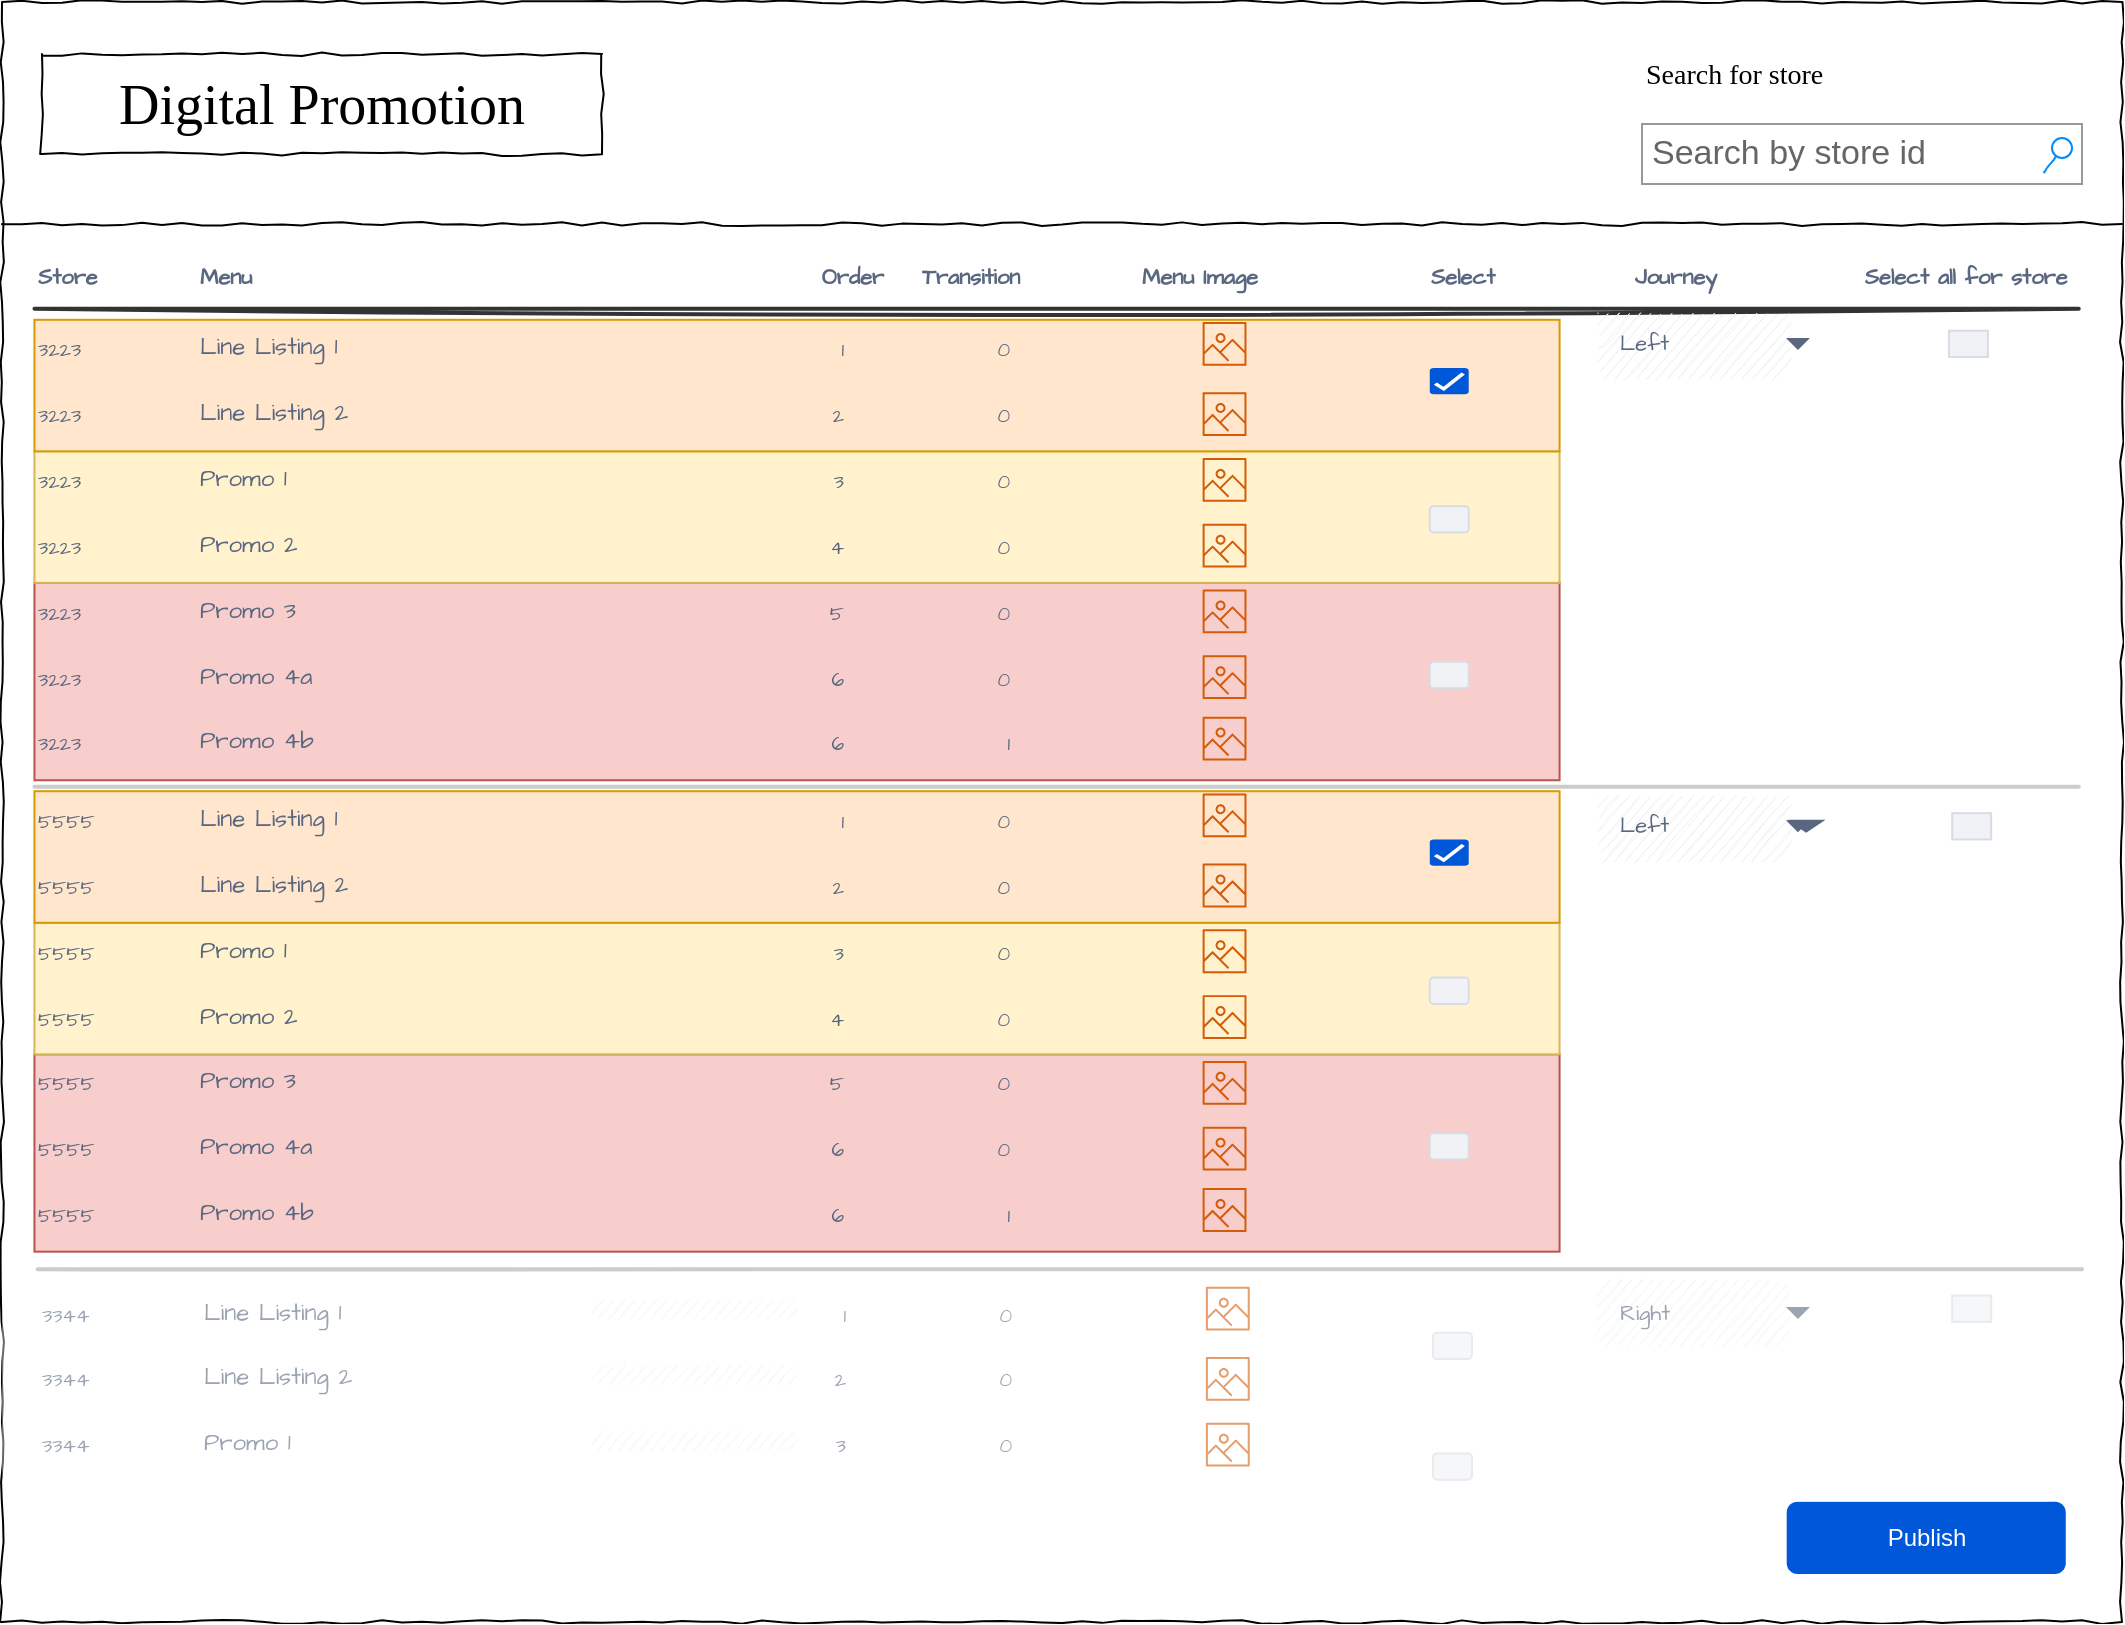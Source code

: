 <mxfile version="20.6.2" type="github" pages="2">
  <diagram name="Page-1" id="03018318-947c-dd8e-b7a3-06fadd420f32">
    <mxGraphModel dx="1234" dy="749" grid="1" gridSize="10" guides="1" tooltips="1" connect="1" arrows="1" fold="1" page="1" pageScale="1" pageWidth="1100" pageHeight="850" background="none" math="0" shadow="0">
      <root>
        <mxCell id="0" />
        <mxCell id="1" parent="0" />
        <mxCell id="677b7b8949515195-1" value="" style="whiteSpace=wrap;html=1;rounded=0;shadow=0;labelBackgroundColor=none;strokeColor=#000000;strokeWidth=1;fillColor=none;fontFamily=Verdana;fontSize=12;fontColor=#000000;align=center;comic=1;" parent="1" vertex="1">
          <mxGeometry x="20" y="34" width="1060" height="810" as="geometry" />
        </mxCell>
        <mxCell id="677b7b8949515195-2" value="Digital Promotion" style="whiteSpace=wrap;html=1;rounded=0;shadow=0;labelBackgroundColor=none;strokeWidth=1;fontFamily=Verdana;fontSize=28;align=center;comic=1;" parent="1" vertex="1">
          <mxGeometry x="40" y="60" width="280" height="50" as="geometry" />
        </mxCell>
        <mxCell id="677b7b8949515195-3" value="Search by store id" style="strokeWidth=1;shadow=0;dashed=0;align=center;html=1;shape=mxgraph.mockup.forms.searchBox;strokeColor=#999999;mainText=;strokeColor2=#008cff;fontColor=#666666;fontSize=17;align=left;spacingLeft=3;rounded=0;labelBackgroundColor=none;comic=1;" parent="1" vertex="1">
          <mxGeometry x="840" y="95" width="220" height="30" as="geometry" />
        </mxCell>
        <mxCell id="677b7b8949515195-5" value="Search for store" style="text;html=1;points=[];align=left;verticalAlign=top;spacingTop=-4;fontSize=14;fontFamily=Verdana" parent="1" vertex="1">
          <mxGeometry x="840" y="60" width="60" height="20" as="geometry" />
        </mxCell>
        <mxCell id="677b7b8949515195-9" value="" style="line;strokeWidth=1;html=1;rounded=0;shadow=0;labelBackgroundColor=none;fillColor=none;fontFamily=Verdana;fontSize=14;fontColor=#000000;align=center;comic=1;" parent="1" vertex="1">
          <mxGeometry x="20" y="140" width="1060" height="10" as="geometry" />
        </mxCell>
        <mxCell id="ACghVnMqZbIQfi9R8P94-128" value="" style="group" vertex="1" connectable="0" parent="1">
          <mxGeometry x="20" y="160" width="1040" height="660" as="geometry" />
        </mxCell>
        <mxCell id="ACghVnMqZbIQfi9R8P94-129" value="" style="rounded=0;whiteSpace=wrap;html=1;glass=0;sketch=0;strokeColor=#b85450;fontSize=11;fillColor=#f8cecc;" vertex="1" parent="ACghVnMqZbIQfi9R8P94-128">
          <mxGeometry x="16.225" y="164.452" width="762.559" height="98.671" as="geometry" />
        </mxCell>
        <mxCell id="ACghVnMqZbIQfi9R8P94-130" value="" style="rounded=0;whiteSpace=wrap;html=1;glass=0;sketch=0;strokeColor=#d6b656;fontSize=11;fillColor=#fff2cc;" vertex="1" parent="ACghVnMqZbIQfi9R8P94-128">
          <mxGeometry x="16.225" y="98.671" width="762.559" height="65.781" as="geometry" />
        </mxCell>
        <mxCell id="ACghVnMqZbIQfi9R8P94-131" value="" style="rounded=0;whiteSpace=wrap;html=1;glass=0;sketch=0;strokeColor=#d79b00;fontSize=11;fillColor=#ffe6cc;" vertex="1" parent="ACghVnMqZbIQfi9R8P94-128">
          <mxGeometry x="16.225" y="32.89" width="762.559" height="65.781" as="geometry" />
        </mxCell>
        <mxCell id="ACghVnMqZbIQfi9R8P94-132" value="Menu" style="html=1;fillColor=none;strokeColor=none;fontSize=11;align=left;fontColor=#596780;whiteSpace=wrap;sketch=1;hachureGap=4;pointerEvents=0;fontFamily=Architects Daughter;fontSource=https%3A%2F%2Ffonts.googleapis.com%2Fcss%3Ffamily%3DArchitects%2BDaughter;fontStyle=1" vertex="1" parent="ACghVnMqZbIQfi9R8P94-128">
          <mxGeometry x="97.348" width="243.37" height="21.927" as="geometry" />
        </mxCell>
        <mxCell id="ACghVnMqZbIQfi9R8P94-133" value="Store" style="html=1;fillColor=none;strokeColor=none;fontSize=11;align=left;fontColor=#596780;whiteSpace=wrap;sketch=1;hachureGap=4;pointerEvents=0;fontFamily=Architects Daughter;fontSource=https%3A%2F%2Ffonts.googleapis.com%2Fcss%3Ffamily%3DArchitects%2BDaughter;fontStyle=1" vertex="1" parent="ACghVnMqZbIQfi9R8P94-128">
          <mxGeometry x="16.225" width="64.899" height="21.927" as="geometry" />
        </mxCell>
        <mxCell id="ACghVnMqZbIQfi9R8P94-134" value="Order" style="html=1;fillColor=none;strokeColor=none;fontSize=11;align=right;fontColor=#596780;whiteSpace=wrap;sketch=1;hachureGap=4;pointerEvents=0;fontFamily=Architects Daughter;fontSource=https%3A%2F%2Ffonts.googleapis.com%2Fcss%3Ffamily%3DArchitects%2BDaughter;fontStyle=1" vertex="1" parent="ACghVnMqZbIQfi9R8P94-128">
          <mxGeometry x="378.034" width="64.899" height="21.927" as="geometry" />
        </mxCell>
        <mxCell id="ACghVnMqZbIQfi9R8P94-135" value="Menu Image" style="html=1;fillColor=none;strokeColor=none;fontSize=11;align=left;fontColor=#596780;whiteSpace=wrap;sketch=1;hachureGap=4;pointerEvents=0;fontFamily=Architects Daughter;fontSource=https%3A%2F%2Ffonts.googleapis.com%2Fcss%3Ffamily%3DArchitects%2BDaughter;fontStyle=1" vertex="1" parent="ACghVnMqZbIQfi9R8P94-128">
          <mxGeometry x="567.863" width="146.022" height="21.927" as="geometry" />
        </mxCell>
        <mxCell id="ACghVnMqZbIQfi9R8P94-136" value="Journey" style="html=1;fillColor=none;strokeColor=none;fontSize=11;align=center;fontColor=#596780;whiteSpace=wrap;sketch=1;hachureGap=4;pointerEvents=0;fontFamily=Architects Daughter;fontSource=https%3A%2F%2Ffonts.googleapis.com%2Fcss%3Ffamily%3DArchitects%2BDaughter;fontStyle=1" vertex="1" parent="ACghVnMqZbIQfi9R8P94-128">
          <mxGeometry x="764.181" width="146.022" height="21.927" as="geometry" />
        </mxCell>
        <mxCell id="ACghVnMqZbIQfi9R8P94-137" value="Select" style="html=1;fillColor=none;strokeColor=none;fontSize=11;align=center;fontColor=#596780;whiteSpace=wrap;sketch=1;hachureGap=4;pointerEvents=0;fontFamily=Architects Daughter;fontSource=https%3A%2F%2Ffonts.googleapis.com%2Fcss%3Ffamily%3DArchitects%2BDaughter;fontStyle=1" vertex="1" parent="ACghVnMqZbIQfi9R8P94-128">
          <mxGeometry x="697.66" width="64.899" height="21.927" as="geometry" />
        </mxCell>
        <mxCell id="ACghVnMqZbIQfi9R8P94-138" value="" style="shape=line;strokeWidth=2;html=1;strokeColor=#333333;resizeWidth=1;sketch=1;hachureGap=4;pointerEvents=0;fontFamily=Architects Daughter;fontSource=https%3A%2F%2Ffonts.googleapis.com%2Fcss%3Ffamily%3DArchitects%2BDaughter;fontSize=20;" vertex="1" parent="ACghVnMqZbIQfi9R8P94-128">
          <mxGeometry x="16.225" y="21.927" width="1022.153" height="10.963" as="geometry" />
        </mxCell>
        <mxCell id="ACghVnMqZbIQfi9R8P94-139" value="Line Listing 1" style="strokeColor=none;fillColor=none;fontSize=12;fontColor=#596780;align=left;html=1;sketch=1;hachureGap=4;pointerEvents=0;fontFamily=Architects Daughter;fontSource=https%3A%2F%2Ffonts.googleapis.com%2Fcss%3Ffamily%3DArchitects%2BDaughter;" vertex="1" parent="ACghVnMqZbIQfi9R8P94-128">
          <mxGeometry x="97.348" y="36.179" width="389.392" height="21.927" as="geometry" />
        </mxCell>
        <mxCell id="ACghVnMqZbIQfi9R8P94-140" value="3223" style="strokeColor=none;fillColor=none;fontSize=10;fontColor=#596780;align=left;html=1;sketch=1;hachureGap=4;pointerEvents=0;fontFamily=Architects Daughter;fontSource=https%3A%2F%2Ffonts.googleapis.com%2Fcss%3Ffamily%3DArchitects%2BDaughter;" vertex="1" parent="ACghVnMqZbIQfi9R8P94-128">
          <mxGeometry x="16.225" y="36.179" width="64.899" height="21.927" as="geometry" />
        </mxCell>
        <mxCell id="ACghVnMqZbIQfi9R8P94-141" value="1" style="strokeColor=none;fillColor=none;fontSize=10;fontColor=#596780;align=right;html=1;sketch=1;hachureGap=4;pointerEvents=0;fontFamily=Architects Daughter;fontSource=https%3A%2F%2Ffonts.googleapis.com%2Fcss%3Ffamily%3DArchitects%2BDaughter;" vertex="1" parent="ACghVnMqZbIQfi9R8P94-128">
          <mxGeometry x="356.942" y="36.179" width="64.899" height="21.927" as="geometry" />
        </mxCell>
        <mxCell id="ACghVnMqZbIQfi9R8P94-142" value="Line Listing 2" style="strokeColor=none;fillColor=none;fontSize=12;fontColor=#596780;align=left;html=1;sketch=1;hachureGap=4;pointerEvents=0;fontFamily=Architects Daughter;fontSource=https%3A%2F%2Ffonts.googleapis.com%2Fcss%3Ffamily%3DArchitects%2BDaughter;" vertex="1" parent="ACghVnMqZbIQfi9R8P94-128">
          <mxGeometry x="97.348" y="69.07" width="389.392" height="21.927" as="geometry" />
        </mxCell>
        <mxCell id="ACghVnMqZbIQfi9R8P94-143" value="3223" style="strokeColor=none;fillColor=none;fontSize=10;fontColor=#596780;align=left;html=1;sketch=1;hachureGap=4;pointerEvents=0;fontFamily=Architects Daughter;fontSource=https%3A%2F%2Ffonts.googleapis.com%2Fcss%3Ffamily%3DArchitects%2BDaughter;" vertex="1" parent="ACghVnMqZbIQfi9R8P94-128">
          <mxGeometry x="16.225" y="69.07" width="64.899" height="21.927" as="geometry" />
        </mxCell>
        <mxCell id="ACghVnMqZbIQfi9R8P94-144" value="2" style="strokeColor=none;fillColor=none;fontSize=10;fontColor=#596780;align=right;html=1;sketch=1;hachureGap=4;pointerEvents=0;fontFamily=Architects Daughter;fontSource=https%3A%2F%2Ffonts.googleapis.com%2Fcss%3Ffamily%3DArchitects%2BDaughter;" vertex="1" parent="ACghVnMqZbIQfi9R8P94-128">
          <mxGeometry x="356.942" y="69.07" width="64.899" height="21.927" as="geometry" />
        </mxCell>
        <mxCell id="ACghVnMqZbIQfi9R8P94-145" value="Promo 1" style="strokeColor=none;fillColor=none;fontSize=12;fontColor=#596780;align=left;html=1;sketch=1;hachureGap=4;pointerEvents=0;fontFamily=Architects Daughter;fontSource=https%3A%2F%2Ffonts.googleapis.com%2Fcss%3Ffamily%3DArchitects%2BDaughter;" vertex="1" parent="ACghVnMqZbIQfi9R8P94-128">
          <mxGeometry x="97.348" y="101.96" width="389.392" height="21.927" as="geometry" />
        </mxCell>
        <mxCell id="ACghVnMqZbIQfi9R8P94-146" value="3223" style="strokeColor=none;fillColor=none;fontSize=10;fontColor=#596780;align=left;html=1;sketch=1;hachureGap=4;pointerEvents=0;fontFamily=Architects Daughter;fontSource=https%3A%2F%2Ffonts.googleapis.com%2Fcss%3Ffamily%3DArchitects%2BDaughter;" vertex="1" parent="ACghVnMqZbIQfi9R8P94-128">
          <mxGeometry x="16.225" y="101.96" width="64.899" height="21.927" as="geometry" />
        </mxCell>
        <mxCell id="ACghVnMqZbIQfi9R8P94-147" value="3" style="strokeColor=none;fillColor=none;fontSize=10;fontColor=#596780;align=right;html=1;sketch=1;hachureGap=4;pointerEvents=0;fontFamily=Architects Daughter;fontSource=https%3A%2F%2Ffonts.googleapis.com%2Fcss%3Ffamily%3DArchitects%2BDaughter;" vertex="1" parent="ACghVnMqZbIQfi9R8P94-128">
          <mxGeometry x="356.942" y="101.96" width="64.899" height="21.927" as="geometry" />
        </mxCell>
        <mxCell id="ACghVnMqZbIQfi9R8P94-148" value="Promo 2" style="strokeColor=none;fillColor=none;fontSize=12;fontColor=#596780;align=left;html=1;sketch=1;hachureGap=4;pointerEvents=0;fontFamily=Architects Daughter;fontSource=https%3A%2F%2Ffonts.googleapis.com%2Fcss%3Ffamily%3DArchitects%2BDaughter;" vertex="1" parent="ACghVnMqZbIQfi9R8P94-128">
          <mxGeometry x="97.348" y="134.85" width="389.392" height="21.927" as="geometry" />
        </mxCell>
        <mxCell id="ACghVnMqZbIQfi9R8P94-149" value="3223" style="strokeColor=none;fillColor=none;fontSize=10;fontColor=#596780;align=left;html=1;sketch=1;hachureGap=4;pointerEvents=0;fontFamily=Architects Daughter;fontSource=https%3A%2F%2Ffonts.googleapis.com%2Fcss%3Ffamily%3DArchitects%2BDaughter;" vertex="1" parent="ACghVnMqZbIQfi9R8P94-128">
          <mxGeometry x="16.225" y="134.85" width="64.899" height="21.927" as="geometry" />
        </mxCell>
        <mxCell id="ACghVnMqZbIQfi9R8P94-150" value="4" style="strokeColor=none;fillColor=none;fontSize=10;fontColor=#596780;align=right;html=1;sketch=1;hachureGap=4;pointerEvents=0;fontFamily=Architects Daughter;fontSource=https%3A%2F%2Ffonts.googleapis.com%2Fcss%3Ffamily%3DArchitects%2BDaughter;" vertex="1" parent="ACghVnMqZbIQfi9R8P94-128">
          <mxGeometry x="356.942" y="134.85" width="64.899" height="21.927" as="geometry" />
        </mxCell>
        <mxCell id="ACghVnMqZbIQfi9R8P94-151" value="" style="sketch=0;outlineConnect=0;fontColor=#232F3E;gradientColor=none;fillColor=#D45B07;strokeColor=none;dashed=0;verticalLabelPosition=bottom;verticalAlign=top;align=center;html=1;fontSize=12;fontStyle=0;aspect=fixed;pointerEvents=1;shape=mxgraph.aws4.container_registry_image;" vertex="1" parent="ACghVnMqZbIQfi9R8P94-128">
          <mxGeometry x="600.312" y="33.987" width="21.927" height="21.927" as="geometry" />
        </mxCell>
        <mxCell id="ACghVnMqZbIQfi9R8P94-152" value="&lt;font style=&quot;font-size: 11px;&quot;&gt;Left&lt;/font&gt;" style="rounded=1;fillColor=#F1F2F4;strokeColor=none;html=1;fontColor=#596780;align=left;fontSize=12;spacingLeft=10;sketch=1;hachureGap=4;pointerEvents=0;fontFamily=Architects Daughter;fontSource=https%3A%2F%2Ffonts.googleapis.com%2Fcss%3Ffamily%3DArchitects%2BDaughter;" vertex="1" parent="ACghVnMqZbIQfi9R8P94-128">
          <mxGeometry x="796.63" y="28.505" width="97.348" height="32.89" as="geometry" />
        </mxCell>
        <mxCell id="ACghVnMqZbIQfi9R8P94-153" value="" style="shape=triangle;direction=south;fillColor=#596780;strokeColor=none;html=1;sketch=0;hachureGap=4;pointerEvents=0;fontFamily=Architects Daughter;fontSource=https%3A%2F%2Ffonts.googleapis.com%2Fcss%3Ffamily%3DArchitects%2BDaughter;fontSize=20;" vertex="1" parent="ACghVnMqZbIQfi9R8P94-152">
          <mxGeometry x="1" y="0.5" width="12" height="6" relative="1" as="geometry">
            <mxPoint x="-2" y="-3" as="offset" />
          </mxGeometry>
        </mxCell>
        <mxCell id="ACghVnMqZbIQfi9R8P94-154" value="Transition" style="html=1;fillColor=none;strokeColor=none;fontSize=11;align=left;fontColor=#596780;whiteSpace=wrap;sketch=1;hachureGap=4;pointerEvents=0;fontFamily=Architects Daughter;fontSource=https%3A%2F%2Ffonts.googleapis.com%2Fcss%3Ffamily%3DArchitects%2BDaughter;fontStyle=1" vertex="1" parent="ACghVnMqZbIQfi9R8P94-128">
          <mxGeometry x="457.535" width="146.022" height="21.927" as="geometry" />
        </mxCell>
        <mxCell id="ACghVnMqZbIQfi9R8P94-155" value="0" style="strokeColor=none;fillColor=none;fontSize=10;fontColor=#596780;align=right;html=1;sketch=1;hachureGap=4;pointerEvents=0;fontFamily=Architects Daughter;fontSource=https%3A%2F%2Ffonts.googleapis.com%2Fcss%3Ffamily%3DArchitects%2BDaughter;" vertex="1" parent="ACghVnMqZbIQfi9R8P94-128">
          <mxGeometry x="439.688" y="36.179" width="64.899" height="21.927" as="geometry" />
        </mxCell>
        <mxCell id="ACghVnMqZbIQfi9R8P94-156" value="0" style="strokeColor=none;fillColor=none;fontSize=10;fontColor=#596780;align=right;html=1;sketch=1;hachureGap=4;pointerEvents=0;fontFamily=Architects Daughter;fontSource=https%3A%2F%2Ffonts.googleapis.com%2Fcss%3Ffamily%3DArchitects%2BDaughter;" vertex="1" parent="ACghVnMqZbIQfi9R8P94-128">
          <mxGeometry x="439.688" y="69.07" width="64.899" height="21.927" as="geometry" />
        </mxCell>
        <mxCell id="ACghVnMqZbIQfi9R8P94-157" value="0" style="strokeColor=none;fillColor=none;fontSize=10;fontColor=#596780;align=right;html=1;sketch=1;hachureGap=4;pointerEvents=0;fontFamily=Architects Daughter;fontSource=https%3A%2F%2Ffonts.googleapis.com%2Fcss%3Ffamily%3DArchitects%2BDaughter;" vertex="1" parent="ACghVnMqZbIQfi9R8P94-128">
          <mxGeometry x="439.688" y="101.96" width="64.899" height="21.927" as="geometry" />
        </mxCell>
        <mxCell id="ACghVnMqZbIQfi9R8P94-158" value="0" style="strokeColor=none;fillColor=none;fontSize=10;fontColor=#596780;align=right;html=1;sketch=1;hachureGap=4;pointerEvents=0;fontFamily=Architects Daughter;fontSource=https%3A%2F%2Ffonts.googleapis.com%2Fcss%3Ffamily%3DArchitects%2BDaughter;" vertex="1" parent="ACghVnMqZbIQfi9R8P94-128">
          <mxGeometry x="439.688" y="134.85" width="64.899" height="21.927" as="geometry" />
        </mxCell>
        <mxCell id="ACghVnMqZbIQfi9R8P94-159" value="" style="html=1;shadow=0;dashed=0;shape=mxgraph.atlassian.checkbox_2;fillColor=#0057D8;strokeColor=none;fontColor=#000000;align=left;verticalAlign=middle;fontStyle=0;fontSize=12;labelPosition=right;verticalLabelPosition=middle;spacingLeft=10;sketch=0;hachureGap=4;pointerEvents=0;fontFamily=Architects Daughter;fontSource=https%3A%2F%2Ffonts.googleapis.com%2Fcss%3Ffamily%3DArchitects%2BDaughter;" vertex="1" parent="ACghVnMqZbIQfi9R8P94-128">
          <mxGeometry x="713.885" y="57.01" width="19.47" height="13.156" as="geometry" />
        </mxCell>
        <mxCell id="ACghVnMqZbIQfi9R8P94-160" value="Promo 3" style="strokeColor=none;fillColor=none;fontSize=12;fontColor=#596780;align=left;html=1;sketch=1;hachureGap=4;pointerEvents=0;fontFamily=Architects Daughter;fontSource=https%3A%2F%2Ffonts.googleapis.com%2Fcss%3Ffamily%3DArchitects%2BDaughter;" vertex="1" parent="ACghVnMqZbIQfi9R8P94-128">
          <mxGeometry x="97.348" y="167.741" width="389.392" height="21.927" as="geometry" />
        </mxCell>
        <mxCell id="ACghVnMqZbIQfi9R8P94-161" value="3223" style="strokeColor=none;fillColor=none;fontSize=10;fontColor=#596780;align=left;html=1;sketch=1;hachureGap=4;pointerEvents=0;fontFamily=Architects Daughter;fontSource=https%3A%2F%2Ffonts.googleapis.com%2Fcss%3Ffamily%3DArchitects%2BDaughter;" vertex="1" parent="ACghVnMqZbIQfi9R8P94-128">
          <mxGeometry x="16.225" y="167.741" width="64.899" height="21.927" as="geometry" />
        </mxCell>
        <mxCell id="ACghVnMqZbIQfi9R8P94-162" value="5" style="strokeColor=none;fillColor=none;fontSize=10;fontColor=#596780;align=right;html=1;sketch=1;hachureGap=4;pointerEvents=0;fontFamily=Architects Daughter;fontSource=https%3A%2F%2Ffonts.googleapis.com%2Fcss%3Ffamily%3DArchitects%2BDaughter;" vertex="1" parent="ACghVnMqZbIQfi9R8P94-128">
          <mxGeometry x="356.942" y="167.741" width="64.899" height="21.927" as="geometry" />
        </mxCell>
        <mxCell id="ACghVnMqZbIQfi9R8P94-163" value="Promo 4a" style="strokeColor=none;fillColor=none;fontSize=12;fontColor=#596780;align=left;html=1;sketch=1;hachureGap=4;pointerEvents=0;fontFamily=Architects Daughter;fontSource=https%3A%2F%2Ffonts.googleapis.com%2Fcss%3Ffamily%3DArchitects%2BDaughter;" vertex="1" parent="ACghVnMqZbIQfi9R8P94-128">
          <mxGeometry x="97.348" y="200.631" width="389.392" height="21.927" as="geometry" />
        </mxCell>
        <mxCell id="ACghVnMqZbIQfi9R8P94-164" value="3223" style="strokeColor=none;fillColor=none;fontSize=10;fontColor=#596780;align=left;html=1;sketch=1;hachureGap=4;pointerEvents=0;fontFamily=Architects Daughter;fontSource=https%3A%2F%2Ffonts.googleapis.com%2Fcss%3Ffamily%3DArchitects%2BDaughter;" vertex="1" parent="ACghVnMqZbIQfi9R8P94-128">
          <mxGeometry x="16.225" y="200.631" width="64.899" height="21.927" as="geometry" />
        </mxCell>
        <mxCell id="ACghVnMqZbIQfi9R8P94-165" value="6" style="strokeColor=none;fillColor=none;fontSize=10;fontColor=#596780;align=right;html=1;sketch=1;hachureGap=4;pointerEvents=0;fontFamily=Architects Daughter;fontSource=https%3A%2F%2Ffonts.googleapis.com%2Fcss%3Ffamily%3DArchitects%2BDaughter;" vertex="1" parent="ACghVnMqZbIQfi9R8P94-128">
          <mxGeometry x="356.942" y="200.631" width="64.899" height="21.927" as="geometry" />
        </mxCell>
        <mxCell id="ACghVnMqZbIQfi9R8P94-166" value="0" style="strokeColor=none;fillColor=none;fontSize=10;fontColor=#596780;align=right;html=1;sketch=1;hachureGap=4;pointerEvents=0;fontFamily=Architects Daughter;fontSource=https%3A%2F%2Ffonts.googleapis.com%2Fcss%3Ffamily%3DArchitects%2BDaughter;" vertex="1" parent="ACghVnMqZbIQfi9R8P94-128">
          <mxGeometry x="439.688" y="167.741" width="64.899" height="21.927" as="geometry" />
        </mxCell>
        <mxCell id="ACghVnMqZbIQfi9R8P94-167" value="0" style="strokeColor=none;fillColor=none;fontSize=10;fontColor=#596780;align=right;html=1;sketch=1;hachureGap=4;pointerEvents=0;fontFamily=Architects Daughter;fontSource=https%3A%2F%2Ffonts.googleapis.com%2Fcss%3Ffamily%3DArchitects%2BDaughter;" vertex="1" parent="ACghVnMqZbIQfi9R8P94-128">
          <mxGeometry x="439.688" y="200.631" width="64.899" height="21.927" as="geometry" />
        </mxCell>
        <mxCell id="ACghVnMqZbIQfi9R8P94-168" value="Promo 4b" style="strokeColor=none;fillColor=none;fontSize=12;fontColor=#596780;align=left;html=1;sketch=1;hachureGap=4;pointerEvents=0;fontFamily=Architects Daughter;fontSource=https%3A%2F%2Ffonts.googleapis.com%2Fcss%3Ffamily%3DArchitects%2BDaughter;" vertex="1" parent="ACghVnMqZbIQfi9R8P94-128">
          <mxGeometry x="97.348" y="233.522" width="389.392" height="21.927" as="geometry" />
        </mxCell>
        <mxCell id="ACghVnMqZbIQfi9R8P94-169" value="3223" style="strokeColor=none;fillColor=none;fontSize=10;fontColor=#596780;align=left;html=1;sketch=1;hachureGap=4;pointerEvents=0;fontFamily=Architects Daughter;fontSource=https%3A%2F%2Ffonts.googleapis.com%2Fcss%3Ffamily%3DArchitects%2BDaughter;" vertex="1" parent="ACghVnMqZbIQfi9R8P94-128">
          <mxGeometry x="16.225" y="233.522" width="64.899" height="21.927" as="geometry" />
        </mxCell>
        <mxCell id="ACghVnMqZbIQfi9R8P94-170" value="6" style="strokeColor=none;fillColor=none;fontSize=10;fontColor=#596780;align=right;html=1;sketch=1;hachureGap=4;pointerEvents=0;fontFamily=Architects Daughter;fontSource=https%3A%2F%2Ffonts.googleapis.com%2Fcss%3Ffamily%3DArchitects%2BDaughter;" vertex="1" parent="ACghVnMqZbIQfi9R8P94-128">
          <mxGeometry x="356.942" y="233.522" width="64.899" height="21.927" as="geometry" />
        </mxCell>
        <mxCell id="ACghVnMqZbIQfi9R8P94-171" value="1" style="strokeColor=none;fillColor=none;fontSize=10;fontColor=#596780;align=right;html=1;sketch=1;hachureGap=4;pointerEvents=0;fontFamily=Architects Daughter;fontSource=https%3A%2F%2Ffonts.googleapis.com%2Fcss%3Ffamily%3DArchitects%2BDaughter;" vertex="1" parent="ACghVnMqZbIQfi9R8P94-128">
          <mxGeometry x="439.688" y="233.522" width="64.899" height="21.927" as="geometry" />
        </mxCell>
        <mxCell id="ACghVnMqZbIQfi9R8P94-172" value="Select all for store" style="html=1;fillColor=none;strokeColor=none;fontSize=11;align=center;fontColor=#596780;whiteSpace=wrap;sketch=1;hachureGap=4;pointerEvents=0;fontFamily=Architects Daughter;fontSource=https%3A%2F%2Ffonts.googleapis.com%2Fcss%3Ffamily%3DArchitects%2BDaughter;fontStyle=1" vertex="1" parent="ACghVnMqZbIQfi9R8P94-128">
          <mxGeometry x="924.805" width="113.573" height="21.927" as="geometry" />
        </mxCell>
        <mxCell id="ACghVnMqZbIQfi9R8P94-173" value="" style="rounded=1;fillColor=#F0F2F5;strokeColor=#D8DCE3;fontColor=#000000;align=left;verticalAlign=middle;fontStyle=0;fontSize=12;labelPosition=right;verticalLabelPosition=middle;spacingLeft=10;html=1;shadow=0;dashed=0;sketch=0;hachureGap=4;pointerEvents=0;fontFamily=Architects Daughter;fontSource=https%3A%2F%2Ffonts.googleapis.com%2Fcss%3Ffamily%3DArchitects%2BDaughter;arcSize=0;" vertex="1" parent="ACghVnMqZbIQfi9R8P94-128">
          <mxGeometry x="973.479" y="38.372" width="19.47" height="13.156" as="geometry" />
        </mxCell>
        <mxCell id="ACghVnMqZbIQfi9R8P94-174" value="" style="sketch=0;outlineConnect=0;fontColor=#232F3E;gradientColor=none;fillColor=#D45B07;strokeColor=none;dashed=0;verticalLabelPosition=bottom;verticalAlign=top;align=center;html=1;fontSize=12;fontStyle=0;aspect=fixed;pointerEvents=1;shape=mxgraph.aws4.container_registry_image;" vertex="1" parent="ACghVnMqZbIQfi9R8P94-128">
          <mxGeometry x="600.312" y="69.07" width="21.927" height="21.927" as="geometry" />
        </mxCell>
        <mxCell id="ACghVnMqZbIQfi9R8P94-175" value="" style="sketch=0;outlineConnect=0;fontColor=#232F3E;gradientColor=none;fillColor=#D45B07;strokeColor=none;dashed=0;verticalLabelPosition=bottom;verticalAlign=top;align=center;html=1;fontSize=12;fontStyle=0;aspect=fixed;pointerEvents=1;shape=mxgraph.aws4.container_registry_image;" vertex="1" parent="ACghVnMqZbIQfi9R8P94-128">
          <mxGeometry x="600.312" y="101.96" width="21.927" height="21.927" as="geometry" />
        </mxCell>
        <mxCell id="ACghVnMqZbIQfi9R8P94-176" value="" style="sketch=0;outlineConnect=0;fontColor=#232F3E;gradientColor=none;fillColor=#D45B07;strokeColor=none;dashed=0;verticalLabelPosition=bottom;verticalAlign=top;align=center;html=1;fontSize=12;fontStyle=0;aspect=fixed;pointerEvents=1;shape=mxgraph.aws4.container_registry_image;" vertex="1" parent="ACghVnMqZbIQfi9R8P94-128">
          <mxGeometry x="600.312" y="134.85" width="21.927" height="21.927" as="geometry" />
        </mxCell>
        <mxCell id="ACghVnMqZbIQfi9R8P94-177" value="" style="sketch=0;outlineConnect=0;fontColor=#232F3E;gradientColor=none;fillColor=#D45B07;strokeColor=none;dashed=0;verticalLabelPosition=bottom;verticalAlign=top;align=center;html=1;fontSize=12;fontStyle=0;aspect=fixed;pointerEvents=1;shape=mxgraph.aws4.container_registry_image;" vertex="1" parent="ACghVnMqZbIQfi9R8P94-128">
          <mxGeometry x="600.312" y="167.741" width="21.927" height="21.927" as="geometry" />
        </mxCell>
        <mxCell id="ACghVnMqZbIQfi9R8P94-178" value="" style="sketch=0;outlineConnect=0;fontColor=#232F3E;gradientColor=none;fillColor=#D45B07;strokeColor=none;dashed=0;verticalLabelPosition=bottom;verticalAlign=top;align=center;html=1;fontSize=12;fontStyle=0;aspect=fixed;pointerEvents=1;shape=mxgraph.aws4.container_registry_image;" vertex="1" parent="ACghVnMqZbIQfi9R8P94-128">
          <mxGeometry x="600.312" y="200.631" width="21.927" height="21.927" as="geometry" />
        </mxCell>
        <mxCell id="ACghVnMqZbIQfi9R8P94-179" value="" style="sketch=0;outlineConnect=0;fontColor=#232F3E;gradientColor=none;fillColor=#D45B07;strokeColor=none;dashed=0;verticalLabelPosition=bottom;verticalAlign=top;align=center;html=1;fontSize=12;fontStyle=0;aspect=fixed;pointerEvents=1;shape=mxgraph.aws4.container_registry_image;" vertex="1" parent="ACghVnMqZbIQfi9R8P94-128">
          <mxGeometry x="600.312" y="231.329" width="21.927" height="21.927" as="geometry" />
        </mxCell>
        <mxCell id="ACghVnMqZbIQfi9R8P94-180" value="" style="rounded=1;fillColor=#F0F2F5;strokeColor=#D8DCE3;fontColor=#000000;align=left;verticalAlign=middle;fontStyle=0;fontSize=12;labelPosition=right;verticalLabelPosition=middle;spacingLeft=10;html=1;shadow=0;dashed=0;sketch=0;hachureGap=4;pointerEvents=0;fontFamily=Architects Daughter;fontSource=https%3A%2F%2Ffonts.googleapis.com%2Fcss%3Ffamily%3DArchitects%2BDaughter;" vertex="1" parent="ACghVnMqZbIQfi9R8P94-128">
          <mxGeometry x="713.885" y="126.08" width="19.47" height="13.156" as="geometry" />
        </mxCell>
        <mxCell id="ACghVnMqZbIQfi9R8P94-181" value="" style="rounded=1;fillColor=#F0F2F5;strokeColor=#D8DCE3;fontColor=#000000;align=left;verticalAlign=middle;fontStyle=0;fontSize=12;labelPosition=right;verticalLabelPosition=middle;spacingLeft=10;html=1;shadow=0;dashed=0;sketch=0;hachureGap=4;pointerEvents=0;fontFamily=Architects Daughter;fontSource=https%3A%2F%2Ffonts.googleapis.com%2Fcss%3Ffamily%3DArchitects%2BDaughter;" vertex="1" parent="ACghVnMqZbIQfi9R8P94-128">
          <mxGeometry x="713.885" y="203.92" width="19.47" height="13.156" as="geometry" />
        </mxCell>
        <mxCell id="ACghVnMqZbIQfi9R8P94-182" value="" style="shape=line;strokeWidth=2;html=1;strokeColor=#CCCCCC;resizeWidth=1;sketch=1;hachureGap=4;pointerEvents=0;fontFamily=Architects Daughter;fontSource=https%3A%2F%2Ffonts.googleapis.com%2Fcss%3Ffamily%3DArchitects%2BDaughter;fontSize=20;" vertex="1" parent="ACghVnMqZbIQfi9R8P94-128">
          <mxGeometry x="16.225" y="260.93" width="1022.153" height="10.963" as="geometry" />
        </mxCell>
        <mxCell id="ACghVnMqZbIQfi9R8P94-183" value="" style="shape=triangle;direction=south;fillColor=#596780;strokeColor=none;html=1;sketch=0;hachureGap=4;pointerEvents=0;fontFamily=Architects Daughter;fontSource=https%3A%2F%2Ffonts.googleapis.com%2Fcss%3Ffamily%3DArchitects%2BDaughter;fontSize=20;" vertex="1" parent="ACghVnMqZbIQfi9R8P94-128">
          <mxGeometry x="892.356" y="282.857" width="19.47" height="6.578" as="geometry" />
        </mxCell>
        <mxCell id="ACghVnMqZbIQfi9R8P94-184" value="" style="rounded=1;fillColor=#F0F2F5;strokeColor=#D8DCE3;fontColor=#000000;align=left;verticalAlign=middle;fontStyle=0;fontSize=12;labelPosition=right;verticalLabelPosition=middle;spacingLeft=10;html=1;shadow=0;dashed=0;sketch=0;hachureGap=4;pointerEvents=0;fontFamily=Architects Daughter;fontSource=https%3A%2F%2Ffonts.googleapis.com%2Fcss%3Ffamily%3DArchitects%2BDaughter;arcSize=0;" vertex="1" parent="ACghVnMqZbIQfi9R8P94-128">
          <mxGeometry x="975.101" y="279.568" width="19.47" height="13.156" as="geometry" />
        </mxCell>
        <mxCell id="ACghVnMqZbIQfi9R8P94-185" value="" style="shape=line;strokeWidth=2;html=1;strokeColor=#CCCCCC;resizeWidth=1;sketch=1;hachureGap=4;pointerEvents=0;fontFamily=Architects Daughter;fontSource=https%3A%2F%2Ffonts.googleapis.com%2Fcss%3Ffamily%3DArchitects%2BDaughter;fontSize=20;" vertex="1" parent="ACghVnMqZbIQfi9R8P94-128">
          <mxGeometry x="17.847" y="502.126" width="1022.153" height="10.963" as="geometry" />
        </mxCell>
        <mxCell id="ACghVnMqZbIQfi9R8P94-186" value="Line Listing 1" style="strokeColor=none;fillColor=none;fontSize=12;fontColor=#596780;align=left;html=1;sketch=1;hachureGap=4;pointerEvents=0;fontFamily=Architects Daughter;fontSource=https%3A%2F%2Ffonts.googleapis.com%2Fcss%3Ffamily%3DArchitects%2BDaughter;" vertex="1" parent="ACghVnMqZbIQfi9R8P94-128">
          <mxGeometry x="98.97" y="518.571" width="389.392" height="21.927" as="geometry" />
        </mxCell>
        <mxCell id="ACghVnMqZbIQfi9R8P94-187" value="" style="shape=mxgraph.mockup.misc.progressBar;fillColor=none;strokeColor=none;fillColor2=#F2F2F2;barPos=80;sketch=1;hachureGap=4;pointerEvents=0;fontFamily=Architects Daughter;fontSource=https%3A%2F%2Ffonts.googleapis.com%2Fcss%3Ffamily%3DArchitects%2BDaughter;fontSize=20;" vertex="1" parent="ACghVnMqZbIQfi9R8P94-128">
          <mxGeometry x="293.666" y="521.86" width="129.797" height="10.963" as="geometry" />
        </mxCell>
        <mxCell id="ACghVnMqZbIQfi9R8P94-188" value="3344" style="strokeColor=none;fillColor=none;fontSize=10;fontColor=#596780;align=left;html=1;sketch=1;hachureGap=4;pointerEvents=0;fontFamily=Architects Daughter;fontSource=https%3A%2F%2Ffonts.googleapis.com%2Fcss%3Ffamily%3DArchitects%2BDaughter;" vertex="1" parent="ACghVnMqZbIQfi9R8P94-128">
          <mxGeometry x="17.847" y="518.571" width="64.899" height="21.927" as="geometry" />
        </mxCell>
        <mxCell id="ACghVnMqZbIQfi9R8P94-189" value="1" style="strokeColor=none;fillColor=none;fontSize=10;fontColor=#596780;align=right;html=1;sketch=1;hachureGap=4;pointerEvents=0;fontFamily=Architects Daughter;fontSource=https%3A%2F%2Ffonts.googleapis.com%2Fcss%3Ffamily%3DArchitects%2BDaughter;" vertex="1" parent="ACghVnMqZbIQfi9R8P94-128">
          <mxGeometry x="358.565" y="518.571" width="64.899" height="21.927" as="geometry" />
        </mxCell>
        <mxCell id="ACghVnMqZbIQfi9R8P94-190" value="Line Listing 2" style="strokeColor=none;fillColor=none;fontSize=12;fontColor=#596780;align=left;html=1;sketch=1;hachureGap=4;pointerEvents=0;fontFamily=Architects Daughter;fontSource=https%3A%2F%2Ffonts.googleapis.com%2Fcss%3Ffamily%3DArchitects%2BDaughter;" vertex="1" parent="ACghVnMqZbIQfi9R8P94-128">
          <mxGeometry x="98.97" y="551.462" width="389.392" height="21.927" as="geometry" />
        </mxCell>
        <mxCell id="ACghVnMqZbIQfi9R8P94-191" value="" style="shape=mxgraph.mockup.misc.progressBar;fillColor=none;strokeColor=none;fillColor2=#F2F2F2;barPos=80;sketch=1;hachureGap=4;pointerEvents=0;fontFamily=Architects Daughter;fontSource=https%3A%2F%2Ffonts.googleapis.com%2Fcss%3Ffamily%3DArchitects%2BDaughter;fontSize=20;" vertex="1" parent="ACghVnMqZbIQfi9R8P94-128">
          <mxGeometry x="293.666" y="554.751" width="129.797" height="10.963" as="geometry" />
        </mxCell>
        <mxCell id="ACghVnMqZbIQfi9R8P94-192" value="3344" style="strokeColor=none;fillColor=none;fontSize=10;fontColor=#596780;align=left;html=1;sketch=1;hachureGap=4;pointerEvents=0;fontFamily=Architects Daughter;fontSource=https%3A%2F%2Ffonts.googleapis.com%2Fcss%3Ffamily%3DArchitects%2BDaughter;" vertex="1" parent="ACghVnMqZbIQfi9R8P94-128">
          <mxGeometry x="17.847" y="551.462" width="64.899" height="21.927" as="geometry" />
        </mxCell>
        <mxCell id="ACghVnMqZbIQfi9R8P94-193" value="2" style="strokeColor=none;fillColor=none;fontSize=10;fontColor=#596780;align=right;html=1;sketch=1;hachureGap=4;pointerEvents=0;fontFamily=Architects Daughter;fontSource=https%3A%2F%2Ffonts.googleapis.com%2Fcss%3Ffamily%3DArchitects%2BDaughter;" vertex="1" parent="ACghVnMqZbIQfi9R8P94-128">
          <mxGeometry x="358.565" y="551.462" width="64.899" height="21.927" as="geometry" />
        </mxCell>
        <mxCell id="ACghVnMqZbIQfi9R8P94-194" value="Promo 1" style="strokeColor=none;fillColor=none;fontSize=12;fontColor=#596780;align=left;html=1;sketch=1;hachureGap=4;pointerEvents=0;fontFamily=Architects Daughter;fontSource=https%3A%2F%2Ffonts.googleapis.com%2Fcss%3Ffamily%3DArchitects%2BDaughter;" vertex="1" parent="ACghVnMqZbIQfi9R8P94-128">
          <mxGeometry x="98.97" y="584.352" width="389.392" height="21.927" as="geometry" />
        </mxCell>
        <mxCell id="ACghVnMqZbIQfi9R8P94-195" value="" style="shape=mxgraph.mockup.misc.progressBar;fillColor=none;strokeColor=none;fillColor2=#F2F2F2;barPos=80;sketch=1;hachureGap=4;pointerEvents=0;fontFamily=Architects Daughter;fontSource=https%3A%2F%2Ffonts.googleapis.com%2Fcss%3Ffamily%3DArchitects%2BDaughter;fontSize=20;" vertex="1" parent="ACghVnMqZbIQfi9R8P94-128">
          <mxGeometry x="293.666" y="587.641" width="129.797" height="10.963" as="geometry" />
        </mxCell>
        <mxCell id="ACghVnMqZbIQfi9R8P94-196" value="3344" style="strokeColor=none;fillColor=none;fontSize=10;fontColor=#596780;align=left;html=1;sketch=1;hachureGap=4;pointerEvents=0;fontFamily=Architects Daughter;fontSource=https%3A%2F%2Ffonts.googleapis.com%2Fcss%3Ffamily%3DArchitects%2BDaughter;" vertex="1" parent="ACghVnMqZbIQfi9R8P94-128">
          <mxGeometry x="17.847" y="584.352" width="64.899" height="21.927" as="geometry" />
        </mxCell>
        <mxCell id="ACghVnMqZbIQfi9R8P94-197" value="3" style="strokeColor=none;fillColor=none;fontSize=10;fontColor=#596780;align=right;html=1;sketch=1;hachureGap=4;pointerEvents=0;fontFamily=Architects Daughter;fontSource=https%3A%2F%2Ffonts.googleapis.com%2Fcss%3Ffamily%3DArchitects%2BDaughter;" vertex="1" parent="ACghVnMqZbIQfi9R8P94-128">
          <mxGeometry x="358.565" y="584.352" width="64.899" height="21.927" as="geometry" />
        </mxCell>
        <mxCell id="ACghVnMqZbIQfi9R8P94-198" value="" style="sketch=0;outlineConnect=0;fontColor=#232F3E;gradientColor=none;fillColor=#D45B07;strokeColor=none;dashed=0;verticalLabelPosition=bottom;verticalAlign=top;align=center;html=1;fontSize=12;fontStyle=0;aspect=fixed;pointerEvents=1;shape=mxgraph.aws4.container_registry_image;" vertex="1" parent="ACghVnMqZbIQfi9R8P94-128">
          <mxGeometry x="601.934" y="516.379" width="21.927" height="21.927" as="geometry" />
        </mxCell>
        <mxCell id="ACghVnMqZbIQfi9R8P94-199" value="0" style="strokeColor=none;fillColor=none;fontSize=10;fontColor=#596780;align=right;html=1;sketch=1;hachureGap=4;pointerEvents=0;fontFamily=Architects Daughter;fontSource=https%3A%2F%2Ffonts.googleapis.com%2Fcss%3Ffamily%3DArchitects%2BDaughter;" vertex="1" parent="ACghVnMqZbIQfi9R8P94-128">
          <mxGeometry x="441.31" y="518.571" width="64.899" height="21.927" as="geometry" />
        </mxCell>
        <mxCell id="ACghVnMqZbIQfi9R8P94-200" value="0" style="strokeColor=none;fillColor=none;fontSize=10;fontColor=#596780;align=right;html=1;sketch=1;hachureGap=4;pointerEvents=0;fontFamily=Architects Daughter;fontSource=https%3A%2F%2Ffonts.googleapis.com%2Fcss%3Ffamily%3DArchitects%2BDaughter;" vertex="1" parent="ACghVnMqZbIQfi9R8P94-128">
          <mxGeometry x="441.31" y="551.462" width="64.899" height="21.927" as="geometry" />
        </mxCell>
        <mxCell id="ACghVnMqZbIQfi9R8P94-201" value="0" style="strokeColor=none;fillColor=none;fontSize=10;fontColor=#596780;align=right;html=1;sketch=1;hachureGap=4;pointerEvents=0;fontFamily=Architects Daughter;fontSource=https%3A%2F%2Ffonts.googleapis.com%2Fcss%3Ffamily%3DArchitects%2BDaughter;" vertex="1" parent="ACghVnMqZbIQfi9R8P94-128">
          <mxGeometry x="441.31" y="584.352" width="64.899" height="21.927" as="geometry" />
        </mxCell>
        <mxCell id="ACghVnMqZbIQfi9R8P94-202" value="" style="rounded=1;fillColor=#F0F2F5;strokeColor=#D8DCE3;fontColor=#000000;align=left;verticalAlign=middle;fontStyle=0;fontSize=12;labelPosition=right;verticalLabelPosition=middle;spacingLeft=10;html=1;shadow=0;dashed=0;sketch=0;hachureGap=4;pointerEvents=0;fontFamily=Architects Daughter;fontSource=https%3A%2F%2Ffonts.googleapis.com%2Fcss%3Ffamily%3DArchitects%2BDaughter;" vertex="1" parent="ACghVnMqZbIQfi9R8P94-128">
          <mxGeometry x="715.507" y="539.402" width="19.47" height="13.156" as="geometry" />
        </mxCell>
        <mxCell id="ACghVnMqZbIQfi9R8P94-203" value="" style="rounded=1;fillColor=#F0F2F5;strokeColor=#D8DCE3;fontColor=#000000;align=left;verticalAlign=middle;fontStyle=0;fontSize=12;labelPosition=right;verticalLabelPosition=middle;spacingLeft=10;html=1;shadow=0;dashed=0;sketch=0;hachureGap=4;pointerEvents=0;fontFamily=Architects Daughter;fontSource=https%3A%2F%2Ffonts.googleapis.com%2Fcss%3Ffamily%3DArchitects%2BDaughter;arcSize=0;" vertex="1" parent="ACghVnMqZbIQfi9R8P94-128">
          <mxGeometry x="975.101" y="520.764" width="19.47" height="13.156" as="geometry" />
        </mxCell>
        <mxCell id="ACghVnMqZbIQfi9R8P94-204" value="" style="sketch=0;outlineConnect=0;fontColor=#232F3E;gradientColor=none;fillColor=#D45B07;strokeColor=none;dashed=0;verticalLabelPosition=bottom;verticalAlign=top;align=center;html=1;fontSize=12;fontStyle=0;aspect=fixed;pointerEvents=1;shape=mxgraph.aws4.container_registry_image;" vertex="1" parent="ACghVnMqZbIQfi9R8P94-128">
          <mxGeometry x="601.934" y="551.462" width="21.927" height="21.927" as="geometry" />
        </mxCell>
        <mxCell id="ACghVnMqZbIQfi9R8P94-205" value="" style="sketch=0;outlineConnect=0;fontColor=#232F3E;gradientColor=none;fillColor=#D45B07;strokeColor=none;dashed=0;verticalLabelPosition=bottom;verticalAlign=top;align=center;html=1;fontSize=12;fontStyle=0;aspect=fixed;pointerEvents=1;shape=mxgraph.aws4.container_registry_image;" vertex="1" parent="ACghVnMqZbIQfi9R8P94-128">
          <mxGeometry x="601.934" y="584.352" width="21.927" height="21.927" as="geometry" />
        </mxCell>
        <mxCell id="ACghVnMqZbIQfi9R8P94-206" value="" style="rounded=1;fillColor=#F0F2F5;strokeColor=#D8DCE3;fontColor=#000000;align=left;verticalAlign=middle;fontStyle=0;fontSize=12;labelPosition=right;verticalLabelPosition=middle;spacingLeft=10;html=1;shadow=0;dashed=0;sketch=0;hachureGap=4;pointerEvents=0;fontFamily=Architects Daughter;fontSource=https%3A%2F%2Ffonts.googleapis.com%2Fcss%3Ffamily%3DArchitects%2BDaughter;" vertex="1" parent="ACghVnMqZbIQfi9R8P94-128">
          <mxGeometry x="715.507" y="599.701" width="19.47" height="13.156" as="geometry" />
        </mxCell>
        <mxCell id="ACghVnMqZbIQfi9R8P94-207" value="Publish" style="rounded=1;fillColor=#0057D8;strokeColor=none;html=1;fontColor=#ffffff;align=center;verticalAlign=middle;fontStyle=0;fontSize=12;sketch=0;" vertex="1" parent="ACghVnMqZbIQfi9R8P94-128">
          <mxGeometry x="892.356" y="623.821" width="139.532" height="36.179" as="geometry" />
        </mxCell>
        <mxCell id="ACghVnMqZbIQfi9R8P94-208" value="&lt;font style=&quot;font-size: 11px;&quot;&gt;Left&lt;/font&gt;" style="rounded=1;fillColor=#F1F2F4;strokeColor=none;html=1;fontColor=#596780;align=left;fontSize=12;spacingLeft=10;sketch=1;hachureGap=4;pointerEvents=0;fontFamily=Architects Daughter;fontSource=https%3A%2F%2Ffonts.googleapis.com%2Fcss%3Ffamily%3DArchitects%2BDaughter;" vertex="1" parent="ACghVnMqZbIQfi9R8P94-128">
          <mxGeometry x="796.63" y="269.701" width="97.348" height="32.89" as="geometry" />
        </mxCell>
        <mxCell id="ACghVnMqZbIQfi9R8P94-209" value="" style="shape=triangle;direction=south;fillColor=#596780;strokeColor=none;html=1;sketch=0;hachureGap=4;pointerEvents=0;fontFamily=Architects Daughter;fontSource=https%3A%2F%2Ffonts.googleapis.com%2Fcss%3Ffamily%3DArchitects%2BDaughter;fontSize=20;" vertex="1" parent="ACghVnMqZbIQfi9R8P94-208">
          <mxGeometry x="1" y="0.5" width="12" height="6" relative="1" as="geometry">
            <mxPoint x="-2" y="-3" as="offset" />
          </mxGeometry>
        </mxCell>
        <mxCell id="ACghVnMqZbIQfi9R8P94-210" value="&lt;font style=&quot;font-size: 11px;&quot;&gt;Right&lt;/font&gt;" style="rounded=1;fillColor=#F1F2F4;strokeColor=none;html=1;fontColor=#596780;align=left;fontSize=12;spacingLeft=10;sketch=1;hachureGap=4;pointerEvents=0;fontFamily=Architects Daughter;fontSource=https%3A%2F%2Ffonts.googleapis.com%2Fcss%3Ffamily%3DArchitects%2BDaughter;" vertex="1" parent="ACghVnMqZbIQfi9R8P94-128">
          <mxGeometry x="796.63" y="513.09" width="97.348" height="32.89" as="geometry" />
        </mxCell>
        <mxCell id="ACghVnMqZbIQfi9R8P94-211" value="" style="shape=triangle;direction=south;fillColor=#596780;strokeColor=none;html=1;sketch=0;hachureGap=4;pointerEvents=0;fontFamily=Architects Daughter;fontSource=https%3A%2F%2Ffonts.googleapis.com%2Fcss%3Ffamily%3DArchitects%2BDaughter;fontSize=20;" vertex="1" parent="ACghVnMqZbIQfi9R8P94-210">
          <mxGeometry x="1" y="0.5" width="12" height="6" relative="1" as="geometry">
            <mxPoint x="-2" y="-3" as="offset" />
          </mxGeometry>
        </mxCell>
        <mxCell id="ACghVnMqZbIQfi9R8P94-212" value="" style="rounded=0;whiteSpace=wrap;html=1;glass=0;sketch=0;strokeColor=#b85450;fontSize=11;fillColor=#f8cecc;" vertex="1" parent="ACghVnMqZbIQfi9R8P94-128">
          <mxGeometry x="16.225" y="400.166" width="762.559" height="98.671" as="geometry" />
        </mxCell>
        <mxCell id="ACghVnMqZbIQfi9R8P94-213" value="" style="rounded=0;whiteSpace=wrap;html=1;glass=0;sketch=0;strokeColor=#d6b656;fontSize=11;fillColor=#fff2cc;" vertex="1" parent="ACghVnMqZbIQfi9R8P94-128">
          <mxGeometry x="16.225" y="334.385" width="762.559" height="65.781" as="geometry" />
        </mxCell>
        <mxCell id="ACghVnMqZbIQfi9R8P94-214" value="" style="rounded=0;whiteSpace=wrap;html=1;glass=0;sketch=0;strokeColor=#d79b00;fontSize=11;fillColor=#ffe6cc;" vertex="1" parent="ACghVnMqZbIQfi9R8P94-128">
          <mxGeometry x="16.225" y="268.605" width="762.559" height="65.781" as="geometry" />
        </mxCell>
        <mxCell id="ACghVnMqZbIQfi9R8P94-215" value="Line Listing 1" style="strokeColor=none;fillColor=none;fontSize=12;fontColor=#596780;align=left;html=1;sketch=1;hachureGap=4;pointerEvents=0;fontFamily=Architects Daughter;fontSource=https%3A%2F%2Ffonts.googleapis.com%2Fcss%3Ffamily%3DArchitects%2BDaughter;" vertex="1" parent="ACghVnMqZbIQfi9R8P94-128">
          <mxGeometry x="97.348" y="271.894" width="389.392" height="21.927" as="geometry" />
        </mxCell>
        <mxCell id="ACghVnMqZbIQfi9R8P94-216" value="5555" style="strokeColor=none;fillColor=none;fontSize=10;fontColor=#596780;align=left;html=1;sketch=1;hachureGap=4;pointerEvents=0;fontFamily=Architects Daughter;fontSource=https%3A%2F%2Ffonts.googleapis.com%2Fcss%3Ffamily%3DArchitects%2BDaughter;" vertex="1" parent="ACghVnMqZbIQfi9R8P94-128">
          <mxGeometry x="16.225" y="271.894" width="64.899" height="21.927" as="geometry" />
        </mxCell>
        <mxCell id="ACghVnMqZbIQfi9R8P94-217" value="1" style="strokeColor=none;fillColor=none;fontSize=10;fontColor=#596780;align=right;html=1;sketch=1;hachureGap=4;pointerEvents=0;fontFamily=Architects Daughter;fontSource=https%3A%2F%2Ffonts.googleapis.com%2Fcss%3Ffamily%3DArchitects%2BDaughter;" vertex="1" parent="ACghVnMqZbIQfi9R8P94-128">
          <mxGeometry x="356.942" y="271.894" width="64.899" height="21.927" as="geometry" />
        </mxCell>
        <mxCell id="ACghVnMqZbIQfi9R8P94-218" value="Line Listing 2" style="strokeColor=none;fillColor=none;fontSize=12;fontColor=#596780;align=left;html=1;sketch=1;hachureGap=4;pointerEvents=0;fontFamily=Architects Daughter;fontSource=https%3A%2F%2Ffonts.googleapis.com%2Fcss%3Ffamily%3DArchitects%2BDaughter;" vertex="1" parent="ACghVnMqZbIQfi9R8P94-128">
          <mxGeometry x="97.348" y="304.784" width="389.392" height="21.927" as="geometry" />
        </mxCell>
        <mxCell id="ACghVnMqZbIQfi9R8P94-219" value="5555" style="strokeColor=none;fillColor=none;fontSize=10;fontColor=#596780;align=left;html=1;sketch=1;hachureGap=4;pointerEvents=0;fontFamily=Architects Daughter;fontSource=https%3A%2F%2Ffonts.googleapis.com%2Fcss%3Ffamily%3DArchitects%2BDaughter;" vertex="1" parent="ACghVnMqZbIQfi9R8P94-128">
          <mxGeometry x="16.225" y="304.784" width="64.899" height="21.927" as="geometry" />
        </mxCell>
        <mxCell id="ACghVnMqZbIQfi9R8P94-220" value="2" style="strokeColor=none;fillColor=none;fontSize=10;fontColor=#596780;align=right;html=1;sketch=1;hachureGap=4;pointerEvents=0;fontFamily=Architects Daughter;fontSource=https%3A%2F%2Ffonts.googleapis.com%2Fcss%3Ffamily%3DArchitects%2BDaughter;" vertex="1" parent="ACghVnMqZbIQfi9R8P94-128">
          <mxGeometry x="356.942" y="304.784" width="64.899" height="21.927" as="geometry" />
        </mxCell>
        <mxCell id="ACghVnMqZbIQfi9R8P94-221" value="Promo 1" style="strokeColor=none;fillColor=none;fontSize=12;fontColor=#596780;align=left;html=1;sketch=1;hachureGap=4;pointerEvents=0;fontFamily=Architects Daughter;fontSource=https%3A%2F%2Ffonts.googleapis.com%2Fcss%3Ffamily%3DArchitects%2BDaughter;" vertex="1" parent="ACghVnMqZbIQfi9R8P94-128">
          <mxGeometry x="97.348" y="337.674" width="389.392" height="21.927" as="geometry" />
        </mxCell>
        <mxCell id="ACghVnMqZbIQfi9R8P94-222" value="5555" style="strokeColor=none;fillColor=none;fontSize=10;fontColor=#596780;align=left;html=1;sketch=1;hachureGap=4;pointerEvents=0;fontFamily=Architects Daughter;fontSource=https%3A%2F%2Ffonts.googleapis.com%2Fcss%3Ffamily%3DArchitects%2BDaughter;" vertex="1" parent="ACghVnMqZbIQfi9R8P94-128">
          <mxGeometry x="16.225" y="337.674" width="64.899" height="21.927" as="geometry" />
        </mxCell>
        <mxCell id="ACghVnMqZbIQfi9R8P94-223" value="3" style="strokeColor=none;fillColor=none;fontSize=10;fontColor=#596780;align=right;html=1;sketch=1;hachureGap=4;pointerEvents=0;fontFamily=Architects Daughter;fontSource=https%3A%2F%2Ffonts.googleapis.com%2Fcss%3Ffamily%3DArchitects%2BDaughter;" vertex="1" parent="ACghVnMqZbIQfi9R8P94-128">
          <mxGeometry x="356.942" y="337.674" width="64.899" height="21.927" as="geometry" />
        </mxCell>
        <mxCell id="ACghVnMqZbIQfi9R8P94-224" value="Promo 2" style="strokeColor=none;fillColor=none;fontSize=12;fontColor=#596780;align=left;html=1;sketch=1;hachureGap=4;pointerEvents=0;fontFamily=Architects Daughter;fontSource=https%3A%2F%2Ffonts.googleapis.com%2Fcss%3Ffamily%3DArchitects%2BDaughter;" vertex="1" parent="ACghVnMqZbIQfi9R8P94-128">
          <mxGeometry x="97.348" y="370.565" width="389.392" height="21.927" as="geometry" />
        </mxCell>
        <mxCell id="ACghVnMqZbIQfi9R8P94-225" value="5555" style="strokeColor=none;fillColor=none;fontSize=10;fontColor=#596780;align=left;html=1;sketch=1;hachureGap=4;pointerEvents=0;fontFamily=Architects Daughter;fontSource=https%3A%2F%2Ffonts.googleapis.com%2Fcss%3Ffamily%3DArchitects%2BDaughter;" vertex="1" parent="ACghVnMqZbIQfi9R8P94-128">
          <mxGeometry x="16.225" y="370.565" width="64.899" height="21.927" as="geometry" />
        </mxCell>
        <mxCell id="ACghVnMqZbIQfi9R8P94-226" value="4" style="strokeColor=none;fillColor=none;fontSize=10;fontColor=#596780;align=right;html=1;sketch=1;hachureGap=4;pointerEvents=0;fontFamily=Architects Daughter;fontSource=https%3A%2F%2Ffonts.googleapis.com%2Fcss%3Ffamily%3DArchitects%2BDaughter;" vertex="1" parent="ACghVnMqZbIQfi9R8P94-128">
          <mxGeometry x="356.942" y="370.565" width="64.899" height="21.927" as="geometry" />
        </mxCell>
        <mxCell id="ACghVnMqZbIQfi9R8P94-227" value="" style="sketch=0;outlineConnect=0;fontColor=#232F3E;gradientColor=none;fillColor=#D45B07;strokeColor=none;dashed=0;verticalLabelPosition=bottom;verticalAlign=top;align=center;html=1;fontSize=12;fontStyle=0;aspect=fixed;pointerEvents=1;shape=mxgraph.aws4.container_registry_image;" vertex="1" parent="ACghVnMqZbIQfi9R8P94-128">
          <mxGeometry x="600.312" y="269.701" width="21.927" height="21.927" as="geometry" />
        </mxCell>
        <mxCell id="ACghVnMqZbIQfi9R8P94-228" value="0" style="strokeColor=none;fillColor=none;fontSize=10;fontColor=#596780;align=right;html=1;sketch=1;hachureGap=4;pointerEvents=0;fontFamily=Architects Daughter;fontSource=https%3A%2F%2Ffonts.googleapis.com%2Fcss%3Ffamily%3DArchitects%2BDaughter;" vertex="1" parent="ACghVnMqZbIQfi9R8P94-128">
          <mxGeometry x="439.688" y="271.894" width="64.899" height="21.927" as="geometry" />
        </mxCell>
        <mxCell id="ACghVnMqZbIQfi9R8P94-229" value="0" style="strokeColor=none;fillColor=none;fontSize=10;fontColor=#596780;align=right;html=1;sketch=1;hachureGap=4;pointerEvents=0;fontFamily=Architects Daughter;fontSource=https%3A%2F%2Ffonts.googleapis.com%2Fcss%3Ffamily%3DArchitects%2BDaughter;" vertex="1" parent="ACghVnMqZbIQfi9R8P94-128">
          <mxGeometry x="439.688" y="304.784" width="64.899" height="21.927" as="geometry" />
        </mxCell>
        <mxCell id="ACghVnMqZbIQfi9R8P94-230" value="0" style="strokeColor=none;fillColor=none;fontSize=10;fontColor=#596780;align=right;html=1;sketch=1;hachureGap=4;pointerEvents=0;fontFamily=Architects Daughter;fontSource=https%3A%2F%2Ffonts.googleapis.com%2Fcss%3Ffamily%3DArchitects%2BDaughter;" vertex="1" parent="ACghVnMqZbIQfi9R8P94-128">
          <mxGeometry x="439.688" y="337.674" width="64.899" height="21.927" as="geometry" />
        </mxCell>
        <mxCell id="ACghVnMqZbIQfi9R8P94-231" value="0" style="strokeColor=none;fillColor=none;fontSize=10;fontColor=#596780;align=right;html=1;sketch=1;hachureGap=4;pointerEvents=0;fontFamily=Architects Daughter;fontSource=https%3A%2F%2Ffonts.googleapis.com%2Fcss%3Ffamily%3DArchitects%2BDaughter;" vertex="1" parent="ACghVnMqZbIQfi9R8P94-128">
          <mxGeometry x="439.688" y="370.565" width="64.899" height="21.927" as="geometry" />
        </mxCell>
        <mxCell id="ACghVnMqZbIQfi9R8P94-232" value="" style="html=1;shadow=0;dashed=0;shape=mxgraph.atlassian.checkbox_2;fillColor=#0057D8;strokeColor=none;fontColor=#000000;align=left;verticalAlign=middle;fontStyle=0;fontSize=12;labelPosition=right;verticalLabelPosition=middle;spacingLeft=10;sketch=0;hachureGap=4;pointerEvents=0;fontFamily=Architects Daughter;fontSource=https%3A%2F%2Ffonts.googleapis.com%2Fcss%3Ffamily%3DArchitects%2BDaughter;" vertex="1" parent="ACghVnMqZbIQfi9R8P94-128">
          <mxGeometry x="713.885" y="292.724" width="19.47" height="13.156" as="geometry" />
        </mxCell>
        <mxCell id="ACghVnMqZbIQfi9R8P94-233" value="Promo 3" style="strokeColor=none;fillColor=none;fontSize=12;fontColor=#596780;align=left;html=1;sketch=1;hachureGap=4;pointerEvents=0;fontFamily=Architects Daughter;fontSource=https%3A%2F%2Ffonts.googleapis.com%2Fcss%3Ffamily%3DArchitects%2BDaughter;" vertex="1" parent="ACghVnMqZbIQfi9R8P94-128">
          <mxGeometry x="97.348" y="403.455" width="389.392" height="21.927" as="geometry" />
        </mxCell>
        <mxCell id="ACghVnMqZbIQfi9R8P94-234" value="5555" style="strokeColor=none;fillColor=none;fontSize=10;fontColor=#596780;align=left;html=1;sketch=1;hachureGap=4;pointerEvents=0;fontFamily=Architects Daughter;fontSource=https%3A%2F%2Ffonts.googleapis.com%2Fcss%3Ffamily%3DArchitects%2BDaughter;" vertex="1" parent="ACghVnMqZbIQfi9R8P94-128">
          <mxGeometry x="16.225" y="403.455" width="64.899" height="21.927" as="geometry" />
        </mxCell>
        <mxCell id="ACghVnMqZbIQfi9R8P94-235" value="5" style="strokeColor=none;fillColor=none;fontSize=10;fontColor=#596780;align=right;html=1;sketch=1;hachureGap=4;pointerEvents=0;fontFamily=Architects Daughter;fontSource=https%3A%2F%2Ffonts.googleapis.com%2Fcss%3Ffamily%3DArchitects%2BDaughter;" vertex="1" parent="ACghVnMqZbIQfi9R8P94-128">
          <mxGeometry x="356.942" y="403.455" width="64.899" height="21.927" as="geometry" />
        </mxCell>
        <mxCell id="ACghVnMqZbIQfi9R8P94-236" value="Promo 4a" style="strokeColor=none;fillColor=none;fontSize=12;fontColor=#596780;align=left;html=1;sketch=1;hachureGap=4;pointerEvents=0;fontFamily=Architects Daughter;fontSource=https%3A%2F%2Ffonts.googleapis.com%2Fcss%3Ffamily%3DArchitects%2BDaughter;" vertex="1" parent="ACghVnMqZbIQfi9R8P94-128">
          <mxGeometry x="97.348" y="436.346" width="389.392" height="21.927" as="geometry" />
        </mxCell>
        <mxCell id="ACghVnMqZbIQfi9R8P94-237" value="5555" style="strokeColor=none;fillColor=none;fontSize=10;fontColor=#596780;align=left;html=1;sketch=1;hachureGap=4;pointerEvents=0;fontFamily=Architects Daughter;fontSource=https%3A%2F%2Ffonts.googleapis.com%2Fcss%3Ffamily%3DArchitects%2BDaughter;" vertex="1" parent="ACghVnMqZbIQfi9R8P94-128">
          <mxGeometry x="16.225" y="436.346" width="64.899" height="21.927" as="geometry" />
        </mxCell>
        <mxCell id="ACghVnMqZbIQfi9R8P94-238" value="6" style="strokeColor=none;fillColor=none;fontSize=10;fontColor=#596780;align=right;html=1;sketch=1;hachureGap=4;pointerEvents=0;fontFamily=Architects Daughter;fontSource=https%3A%2F%2Ffonts.googleapis.com%2Fcss%3Ffamily%3DArchitects%2BDaughter;" vertex="1" parent="ACghVnMqZbIQfi9R8P94-128">
          <mxGeometry x="356.942" y="436.346" width="64.899" height="21.927" as="geometry" />
        </mxCell>
        <mxCell id="ACghVnMqZbIQfi9R8P94-239" value="0" style="strokeColor=none;fillColor=none;fontSize=10;fontColor=#596780;align=right;html=1;sketch=1;hachureGap=4;pointerEvents=0;fontFamily=Architects Daughter;fontSource=https%3A%2F%2Ffonts.googleapis.com%2Fcss%3Ffamily%3DArchitects%2BDaughter;" vertex="1" parent="ACghVnMqZbIQfi9R8P94-128">
          <mxGeometry x="439.688" y="403.455" width="64.899" height="21.927" as="geometry" />
        </mxCell>
        <mxCell id="ACghVnMqZbIQfi9R8P94-240" value="0" style="strokeColor=none;fillColor=none;fontSize=10;fontColor=#596780;align=right;html=1;sketch=1;hachureGap=4;pointerEvents=0;fontFamily=Architects Daughter;fontSource=https%3A%2F%2Ffonts.googleapis.com%2Fcss%3Ffamily%3DArchitects%2BDaughter;" vertex="1" parent="ACghVnMqZbIQfi9R8P94-128">
          <mxGeometry x="439.688" y="436.346" width="64.899" height="21.927" as="geometry" />
        </mxCell>
        <mxCell id="ACghVnMqZbIQfi9R8P94-241" value="Promo 4b" style="strokeColor=none;fillColor=none;fontSize=12;fontColor=#596780;align=left;html=1;sketch=1;hachureGap=4;pointerEvents=0;fontFamily=Architects Daughter;fontSource=https%3A%2F%2Ffonts.googleapis.com%2Fcss%3Ffamily%3DArchitects%2BDaughter;" vertex="1" parent="ACghVnMqZbIQfi9R8P94-128">
          <mxGeometry x="97.348" y="469.236" width="389.392" height="21.927" as="geometry" />
        </mxCell>
        <mxCell id="ACghVnMqZbIQfi9R8P94-242" value="5555" style="strokeColor=none;fillColor=none;fontSize=10;fontColor=#596780;align=left;html=1;sketch=1;hachureGap=4;pointerEvents=0;fontFamily=Architects Daughter;fontSource=https%3A%2F%2Ffonts.googleapis.com%2Fcss%3Ffamily%3DArchitects%2BDaughter;" vertex="1" parent="ACghVnMqZbIQfi9R8P94-128">
          <mxGeometry x="16.225" y="469.236" width="64.899" height="21.927" as="geometry" />
        </mxCell>
        <mxCell id="ACghVnMqZbIQfi9R8P94-243" value="6" style="strokeColor=none;fillColor=none;fontSize=10;fontColor=#596780;align=right;html=1;sketch=1;hachureGap=4;pointerEvents=0;fontFamily=Architects Daughter;fontSource=https%3A%2F%2Ffonts.googleapis.com%2Fcss%3Ffamily%3DArchitects%2BDaughter;" vertex="1" parent="ACghVnMqZbIQfi9R8P94-128">
          <mxGeometry x="356.942" y="469.236" width="64.899" height="21.927" as="geometry" />
        </mxCell>
        <mxCell id="ACghVnMqZbIQfi9R8P94-244" value="1" style="strokeColor=none;fillColor=none;fontSize=10;fontColor=#596780;align=right;html=1;sketch=1;hachureGap=4;pointerEvents=0;fontFamily=Architects Daughter;fontSource=https%3A%2F%2Ffonts.googleapis.com%2Fcss%3Ffamily%3DArchitects%2BDaughter;" vertex="1" parent="ACghVnMqZbIQfi9R8P94-128">
          <mxGeometry x="439.688" y="469.236" width="64.899" height="21.927" as="geometry" />
        </mxCell>
        <mxCell id="ACghVnMqZbIQfi9R8P94-245" value="" style="sketch=0;outlineConnect=0;fontColor=#232F3E;gradientColor=none;fillColor=#D45B07;strokeColor=none;dashed=0;verticalLabelPosition=bottom;verticalAlign=top;align=center;html=1;fontSize=12;fontStyle=0;aspect=fixed;pointerEvents=1;shape=mxgraph.aws4.container_registry_image;" vertex="1" parent="ACghVnMqZbIQfi9R8P94-128">
          <mxGeometry x="600.312" y="304.784" width="21.927" height="21.927" as="geometry" />
        </mxCell>
        <mxCell id="ACghVnMqZbIQfi9R8P94-246" value="" style="sketch=0;outlineConnect=0;fontColor=#232F3E;gradientColor=none;fillColor=#D45B07;strokeColor=none;dashed=0;verticalLabelPosition=bottom;verticalAlign=top;align=center;html=1;fontSize=12;fontStyle=0;aspect=fixed;pointerEvents=1;shape=mxgraph.aws4.container_registry_image;" vertex="1" parent="ACghVnMqZbIQfi9R8P94-128">
          <mxGeometry x="600.312" y="337.674" width="21.927" height="21.927" as="geometry" />
        </mxCell>
        <mxCell id="ACghVnMqZbIQfi9R8P94-247" value="" style="sketch=0;outlineConnect=0;fontColor=#232F3E;gradientColor=none;fillColor=#D45B07;strokeColor=none;dashed=0;verticalLabelPosition=bottom;verticalAlign=top;align=center;html=1;fontSize=12;fontStyle=0;aspect=fixed;pointerEvents=1;shape=mxgraph.aws4.container_registry_image;" vertex="1" parent="ACghVnMqZbIQfi9R8P94-128">
          <mxGeometry x="600.312" y="370.565" width="21.927" height="21.927" as="geometry" />
        </mxCell>
        <mxCell id="ACghVnMqZbIQfi9R8P94-248" value="" style="sketch=0;outlineConnect=0;fontColor=#232F3E;gradientColor=none;fillColor=#D45B07;strokeColor=none;dashed=0;verticalLabelPosition=bottom;verticalAlign=top;align=center;html=1;fontSize=12;fontStyle=0;aspect=fixed;pointerEvents=1;shape=mxgraph.aws4.container_registry_image;" vertex="1" parent="ACghVnMqZbIQfi9R8P94-128">
          <mxGeometry x="600.312" y="403.455" width="21.927" height="21.927" as="geometry" />
        </mxCell>
        <mxCell id="ACghVnMqZbIQfi9R8P94-249" value="" style="sketch=0;outlineConnect=0;fontColor=#232F3E;gradientColor=none;fillColor=#D45B07;strokeColor=none;dashed=0;verticalLabelPosition=bottom;verticalAlign=top;align=center;html=1;fontSize=12;fontStyle=0;aspect=fixed;pointerEvents=1;shape=mxgraph.aws4.container_registry_image;" vertex="1" parent="ACghVnMqZbIQfi9R8P94-128">
          <mxGeometry x="600.312" y="436.346" width="21.927" height="21.927" as="geometry" />
        </mxCell>
        <mxCell id="ACghVnMqZbIQfi9R8P94-250" value="" style="sketch=0;outlineConnect=0;fontColor=#232F3E;gradientColor=none;fillColor=#D45B07;strokeColor=none;dashed=0;verticalLabelPosition=bottom;verticalAlign=top;align=center;html=1;fontSize=12;fontStyle=0;aspect=fixed;pointerEvents=1;shape=mxgraph.aws4.container_registry_image;" vertex="1" parent="ACghVnMqZbIQfi9R8P94-128">
          <mxGeometry x="600.312" y="467.043" width="21.927" height="21.927" as="geometry" />
        </mxCell>
        <mxCell id="ACghVnMqZbIQfi9R8P94-251" value="" style="rounded=1;fillColor=#F0F2F5;strokeColor=#D8DCE3;fontColor=#000000;align=left;verticalAlign=middle;fontStyle=0;fontSize=12;labelPosition=right;verticalLabelPosition=middle;spacingLeft=10;html=1;shadow=0;dashed=0;sketch=0;hachureGap=4;pointerEvents=0;fontFamily=Architects Daughter;fontSource=https%3A%2F%2Ffonts.googleapis.com%2Fcss%3Ffamily%3DArchitects%2BDaughter;" vertex="1" parent="ACghVnMqZbIQfi9R8P94-128">
          <mxGeometry x="713.885" y="361.794" width="19.47" height="13.156" as="geometry" />
        </mxCell>
        <mxCell id="ACghVnMqZbIQfi9R8P94-252" value="" style="rounded=1;fillColor=#F0F2F5;strokeColor=#D8DCE3;fontColor=#000000;align=left;verticalAlign=middle;fontStyle=0;fontSize=12;labelPosition=right;verticalLabelPosition=middle;spacingLeft=10;html=1;shadow=0;dashed=0;sketch=0;hachureGap=4;pointerEvents=0;fontFamily=Architects Daughter;fontSource=https%3A%2F%2Ffonts.googleapis.com%2Fcss%3Ffamily%3DArchitects%2BDaughter;" vertex="1" parent="ACghVnMqZbIQfi9R8P94-128">
          <mxGeometry x="713.885" y="439.635" width="19.47" height="13.156" as="geometry" />
        </mxCell>
        <mxCell id="ACghVnMqZbIQfi9R8P94-253" value="" style="rounded=1;whiteSpace=wrap;html=1;fontSize=11;glass=0;strokeColor=none;gradientColor=#FFFFFF;sketch=0;opacity=40;" vertex="1" parent="ACghVnMqZbIQfi9R8P94-128">
          <mxGeometry y="515.282" width="1038.378" height="108.538" as="geometry" />
        </mxCell>
      </root>
    </mxGraphModel>
  </diagram>
  <diagram id="X1K9Lp_e3iXjU4V5rqnd" name="Page-2">
    <mxGraphModel dx="1234" dy="749" grid="1" gridSize="10" guides="1" tooltips="1" connect="1" arrows="1" fold="1" page="1" pageScale="1" pageWidth="850" pageHeight="1100" math="0" shadow="0">
      <root>
        <mxCell id="0" />
        <mxCell id="1" parent="0" />
        <mxCell id="bB1kgd-d4xJyHsXjS3CH-1" value="" style="group" vertex="1" connectable="0" parent="1">
          <mxGeometry x="10" y="270" width="830" height="660" as="geometry" />
        </mxCell>
        <mxCell id="p55R7dobtkASWbK1wlCh-4" value="" style="rounded=0;whiteSpace=wrap;html=1;glass=0;sketch=0;strokeColor=#b85450;fontSize=11;fillColor=#f8cecc;" vertex="1" parent="bB1kgd-d4xJyHsXjS3CH-1">
          <mxGeometry x="12.949" y="164.452" width="608.58" height="98.671" as="geometry" />
        </mxCell>
        <mxCell id="p55R7dobtkASWbK1wlCh-3" value="" style="rounded=0;whiteSpace=wrap;html=1;glass=0;sketch=0;strokeColor=#d6b656;fontSize=11;fillColor=#fff2cc;" vertex="1" parent="bB1kgd-d4xJyHsXjS3CH-1">
          <mxGeometry x="12.949" y="98.671" width="608.58" height="65.781" as="geometry" />
        </mxCell>
        <mxCell id="p55R7dobtkASWbK1wlCh-2" value="" style="rounded=0;whiteSpace=wrap;html=1;glass=0;sketch=0;strokeColor=#d79b00;fontSize=11;fillColor=#ffe6cc;" vertex="1" parent="bB1kgd-d4xJyHsXjS3CH-1">
          <mxGeometry x="12.949" y="32.89" width="608.58" height="65.781" as="geometry" />
        </mxCell>
        <mxCell id="XZD3cZMc1_XpuEL4FHEu-1" value="Menu" style="html=1;fillColor=none;strokeColor=none;fontSize=11;align=left;fontColor=#596780;whiteSpace=wrap;sketch=1;hachureGap=4;pointerEvents=0;fontFamily=Architects Daughter;fontSource=https%3A%2F%2Ffonts.googleapis.com%2Fcss%3Ffamily%3DArchitects%2BDaughter;fontStyle=1" vertex="1" parent="bB1kgd-d4xJyHsXjS3CH-1">
          <mxGeometry x="77.691" width="194.228" height="21.927" as="geometry" />
        </mxCell>
        <mxCell id="XZD3cZMc1_XpuEL4FHEu-2" value="Store" style="html=1;fillColor=none;strokeColor=none;fontSize=11;align=left;fontColor=#596780;whiteSpace=wrap;sketch=1;hachureGap=4;pointerEvents=0;fontFamily=Architects Daughter;fontSource=https%3A%2F%2Ffonts.googleapis.com%2Fcss%3Ffamily%3DArchitects%2BDaughter;fontStyle=1" vertex="1" parent="bB1kgd-d4xJyHsXjS3CH-1">
          <mxGeometry x="12.949" width="51.794" height="21.927" as="geometry" />
        </mxCell>
        <mxCell id="XZD3cZMc1_XpuEL4FHEu-3" value="Order" style="html=1;fillColor=none;strokeColor=none;fontSize=11;align=right;fontColor=#596780;whiteSpace=wrap;sketch=1;hachureGap=4;pointerEvents=0;fontFamily=Architects Daughter;fontSource=https%3A%2F%2Ffonts.googleapis.com%2Fcss%3Ffamily%3DArchitects%2BDaughter;fontStyle=1" vertex="1" parent="bB1kgd-d4xJyHsXjS3CH-1">
          <mxGeometry x="301.7" width="51.794" height="21.927" as="geometry" />
        </mxCell>
        <mxCell id="XZD3cZMc1_XpuEL4FHEu-4" value="Menu Image" style="html=1;fillColor=none;strokeColor=none;fontSize=11;align=left;fontColor=#596780;whiteSpace=wrap;sketch=1;hachureGap=4;pointerEvents=0;fontFamily=Architects Daughter;fontSource=https%3A%2F%2Ffonts.googleapis.com%2Fcss%3Ffamily%3DArchitects%2BDaughter;fontStyle=1" vertex="1" parent="bB1kgd-d4xJyHsXjS3CH-1">
          <mxGeometry x="453.198" width="116.537" height="21.927" as="geometry" />
        </mxCell>
        <mxCell id="XZD3cZMc1_XpuEL4FHEu-5" value="Journey" style="html=1;fillColor=none;strokeColor=none;fontSize=11;align=center;fontColor=#596780;whiteSpace=wrap;sketch=1;hachureGap=4;pointerEvents=0;fontFamily=Architects Daughter;fontSource=https%3A%2F%2Ffonts.googleapis.com%2Fcss%3Ffamily%3DArchitects%2BDaughter;fontStyle=1" vertex="1" parent="bB1kgd-d4xJyHsXjS3CH-1">
          <mxGeometry x="609.875" width="116.537" height="21.927" as="geometry" />
        </mxCell>
        <mxCell id="XZD3cZMc1_XpuEL4FHEu-6" value="Select" style="html=1;fillColor=none;strokeColor=none;fontSize=11;align=center;fontColor=#596780;whiteSpace=wrap;sketch=1;hachureGap=4;pointerEvents=0;fontFamily=Architects Daughter;fontSource=https%3A%2F%2Ffonts.googleapis.com%2Fcss%3Ffamily%3DArchitects%2BDaughter;fontStyle=1" vertex="1" parent="bB1kgd-d4xJyHsXjS3CH-1">
          <mxGeometry x="556.786" width="51.794" height="21.927" as="geometry" />
        </mxCell>
        <mxCell id="XZD3cZMc1_XpuEL4FHEu-7" value="" style="shape=line;strokeWidth=2;html=1;strokeColor=#333333;resizeWidth=1;sketch=1;hachureGap=4;pointerEvents=0;fontFamily=Architects Daughter;fontSource=https%3A%2F%2Ffonts.googleapis.com%2Fcss%3Ffamily%3DArchitects%2BDaughter;fontSize=20;" vertex="1" parent="bB1kgd-d4xJyHsXjS3CH-1">
          <mxGeometry x="12.949" y="21.927" width="815.757" height="10.963" as="geometry" />
        </mxCell>
        <mxCell id="XZD3cZMc1_XpuEL4FHEu-17" value="Line Listing 1" style="strokeColor=none;fillColor=none;fontSize=12;fontColor=#596780;align=left;html=1;sketch=1;hachureGap=4;pointerEvents=0;fontFamily=Architects Daughter;fontSource=https%3A%2F%2Ffonts.googleapis.com%2Fcss%3Ffamily%3DArchitects%2BDaughter;" vertex="1" parent="bB1kgd-d4xJyHsXjS3CH-1">
          <mxGeometry x="77.691" y="36.179" width="310.764" height="21.927" as="geometry" />
        </mxCell>
        <mxCell id="XZD3cZMc1_XpuEL4FHEu-19" value="3223" style="strokeColor=none;fillColor=none;fontSize=10;fontColor=#596780;align=left;html=1;sketch=1;hachureGap=4;pointerEvents=0;fontFamily=Architects Daughter;fontSource=https%3A%2F%2Ffonts.googleapis.com%2Fcss%3Ffamily%3DArchitects%2BDaughter;" vertex="1" parent="bB1kgd-d4xJyHsXjS3CH-1">
          <mxGeometry x="12.949" y="36.179" width="51.794" height="21.927" as="geometry" />
        </mxCell>
        <mxCell id="XZD3cZMc1_XpuEL4FHEu-20" value="1" style="strokeColor=none;fillColor=none;fontSize=10;fontColor=#596780;align=right;html=1;sketch=1;hachureGap=4;pointerEvents=0;fontFamily=Architects Daughter;fontSource=https%3A%2F%2Ffonts.googleapis.com%2Fcss%3Ffamily%3DArchitects%2BDaughter;" vertex="1" parent="bB1kgd-d4xJyHsXjS3CH-1">
          <mxGeometry x="284.867" y="36.179" width="51.794" height="21.927" as="geometry" />
        </mxCell>
        <mxCell id="XZD3cZMc1_XpuEL4FHEu-25" value="Line Listing 2" style="strokeColor=none;fillColor=none;fontSize=12;fontColor=#596780;align=left;html=1;sketch=1;hachureGap=4;pointerEvents=0;fontFamily=Architects Daughter;fontSource=https%3A%2F%2Ffonts.googleapis.com%2Fcss%3Ffamily%3DArchitects%2BDaughter;" vertex="1" parent="bB1kgd-d4xJyHsXjS3CH-1">
          <mxGeometry x="77.691" y="69.07" width="310.764" height="21.927" as="geometry" />
        </mxCell>
        <mxCell id="XZD3cZMc1_XpuEL4FHEu-27" value="3223" style="strokeColor=none;fillColor=none;fontSize=10;fontColor=#596780;align=left;html=1;sketch=1;hachureGap=4;pointerEvents=0;fontFamily=Architects Daughter;fontSource=https%3A%2F%2Ffonts.googleapis.com%2Fcss%3Ffamily%3DArchitects%2BDaughter;" vertex="1" parent="bB1kgd-d4xJyHsXjS3CH-1">
          <mxGeometry x="12.949" y="69.07" width="51.794" height="21.927" as="geometry" />
        </mxCell>
        <mxCell id="XZD3cZMc1_XpuEL4FHEu-28" value="2" style="strokeColor=none;fillColor=none;fontSize=10;fontColor=#596780;align=right;html=1;sketch=1;hachureGap=4;pointerEvents=0;fontFamily=Architects Daughter;fontSource=https%3A%2F%2Ffonts.googleapis.com%2Fcss%3Ffamily%3DArchitects%2BDaughter;" vertex="1" parent="bB1kgd-d4xJyHsXjS3CH-1">
          <mxGeometry x="284.867" y="69.07" width="51.794" height="21.927" as="geometry" />
        </mxCell>
        <mxCell id="XZD3cZMc1_XpuEL4FHEu-33" value="Promo 1" style="strokeColor=none;fillColor=none;fontSize=12;fontColor=#596780;align=left;html=1;sketch=1;hachureGap=4;pointerEvents=0;fontFamily=Architects Daughter;fontSource=https%3A%2F%2Ffonts.googleapis.com%2Fcss%3Ffamily%3DArchitects%2BDaughter;" vertex="1" parent="bB1kgd-d4xJyHsXjS3CH-1">
          <mxGeometry x="77.691" y="101.96" width="310.764" height="21.927" as="geometry" />
        </mxCell>
        <mxCell id="XZD3cZMc1_XpuEL4FHEu-35" value="3223" style="strokeColor=none;fillColor=none;fontSize=10;fontColor=#596780;align=left;html=1;sketch=1;hachureGap=4;pointerEvents=0;fontFamily=Architects Daughter;fontSource=https%3A%2F%2Ffonts.googleapis.com%2Fcss%3Ffamily%3DArchitects%2BDaughter;" vertex="1" parent="bB1kgd-d4xJyHsXjS3CH-1">
          <mxGeometry x="12.949" y="101.96" width="51.794" height="21.927" as="geometry" />
        </mxCell>
        <mxCell id="XZD3cZMc1_XpuEL4FHEu-36" value="3" style="strokeColor=none;fillColor=none;fontSize=10;fontColor=#596780;align=right;html=1;sketch=1;hachureGap=4;pointerEvents=0;fontFamily=Architects Daughter;fontSource=https%3A%2F%2Ffonts.googleapis.com%2Fcss%3Ffamily%3DArchitects%2BDaughter;" vertex="1" parent="bB1kgd-d4xJyHsXjS3CH-1">
          <mxGeometry x="284.867" y="101.96" width="51.794" height="21.927" as="geometry" />
        </mxCell>
        <mxCell id="XZD3cZMc1_XpuEL4FHEu-41" value="Promo 2" style="strokeColor=none;fillColor=none;fontSize=12;fontColor=#596780;align=left;html=1;sketch=1;hachureGap=4;pointerEvents=0;fontFamily=Architects Daughter;fontSource=https%3A%2F%2Ffonts.googleapis.com%2Fcss%3Ffamily%3DArchitects%2BDaughter;" vertex="1" parent="bB1kgd-d4xJyHsXjS3CH-1">
          <mxGeometry x="77.691" y="134.85" width="310.764" height="21.927" as="geometry" />
        </mxCell>
        <mxCell id="XZD3cZMc1_XpuEL4FHEu-43" value="3223" style="strokeColor=none;fillColor=none;fontSize=10;fontColor=#596780;align=left;html=1;sketch=1;hachureGap=4;pointerEvents=0;fontFamily=Architects Daughter;fontSource=https%3A%2F%2Ffonts.googleapis.com%2Fcss%3Ffamily%3DArchitects%2BDaughter;" vertex="1" parent="bB1kgd-d4xJyHsXjS3CH-1">
          <mxGeometry x="12.949" y="134.85" width="51.794" height="21.927" as="geometry" />
        </mxCell>
        <mxCell id="XZD3cZMc1_XpuEL4FHEu-44" value="4" style="strokeColor=none;fillColor=none;fontSize=10;fontColor=#596780;align=right;html=1;sketch=1;hachureGap=4;pointerEvents=0;fontFamily=Architects Daughter;fontSource=https%3A%2F%2Ffonts.googleapis.com%2Fcss%3Ffamily%3DArchitects%2BDaughter;" vertex="1" parent="bB1kgd-d4xJyHsXjS3CH-1">
          <mxGeometry x="284.867" y="134.85" width="51.794" height="21.927" as="geometry" />
        </mxCell>
        <mxCell id="XZD3cZMc1_XpuEL4FHEu-53" value="" style="sketch=0;outlineConnect=0;fontColor=#232F3E;gradientColor=none;fillColor=#D45B07;strokeColor=none;dashed=0;verticalLabelPosition=bottom;verticalAlign=top;align=center;html=1;fontSize=12;fontStyle=0;aspect=fixed;pointerEvents=1;shape=mxgraph.aws4.container_registry_image;" vertex="1" parent="bB1kgd-d4xJyHsXjS3CH-1">
          <mxGeometry x="479.095" y="33.987" width="21.927" height="21.927" as="geometry" />
        </mxCell>
        <mxCell id="XZD3cZMc1_XpuEL4FHEu-55" value="&lt;font style=&quot;font-size: 11px;&quot;&gt;Left&lt;/font&gt;" style="rounded=1;fillColor=#F1F2F4;strokeColor=none;html=1;fontColor=#596780;align=left;fontSize=12;spacingLeft=10;sketch=1;hachureGap=4;pointerEvents=0;fontFamily=Architects Daughter;fontSource=https%3A%2F%2Ffonts.googleapis.com%2Fcss%3Ffamily%3DArchitects%2BDaughter;" vertex="1" parent="bB1kgd-d4xJyHsXjS3CH-1">
          <mxGeometry x="635.772" y="28.505" width="77.691" height="32.89" as="geometry" />
        </mxCell>
        <mxCell id="XZD3cZMc1_XpuEL4FHEu-56" value="" style="shape=triangle;direction=south;fillColor=#596780;strokeColor=none;html=1;sketch=0;hachureGap=4;pointerEvents=0;fontFamily=Architects Daughter;fontSource=https%3A%2F%2Ffonts.googleapis.com%2Fcss%3Ffamily%3DArchitects%2BDaughter;fontSize=20;" vertex="1" parent="XZD3cZMc1_XpuEL4FHEu-55">
          <mxGeometry x="1" y="0.5" width="12" height="6" relative="1" as="geometry">
            <mxPoint x="-2" y="-3" as="offset" />
          </mxGeometry>
        </mxCell>
        <mxCell id="XZD3cZMc1_XpuEL4FHEu-63" value="Transition" style="html=1;fillColor=none;strokeColor=none;fontSize=11;align=left;fontColor=#596780;whiteSpace=wrap;sketch=1;hachureGap=4;pointerEvents=0;fontFamily=Architects Daughter;fontSource=https%3A%2F%2Ffonts.googleapis.com%2Fcss%3Ffamily%3DArchitects%2BDaughter;fontStyle=1" vertex="1" parent="bB1kgd-d4xJyHsXjS3CH-1">
          <mxGeometry x="365.148" width="116.537" height="21.927" as="geometry" />
        </mxCell>
        <mxCell id="XZD3cZMc1_XpuEL4FHEu-68" value="0" style="strokeColor=none;fillColor=none;fontSize=10;fontColor=#596780;align=right;html=1;sketch=1;hachureGap=4;pointerEvents=0;fontFamily=Architects Daughter;fontSource=https%3A%2F%2Ffonts.googleapis.com%2Fcss%3Ffamily%3DArchitects%2BDaughter;" vertex="1" parent="bB1kgd-d4xJyHsXjS3CH-1">
          <mxGeometry x="350.905" y="36.179" width="51.794" height="21.927" as="geometry" />
        </mxCell>
        <mxCell id="XZD3cZMc1_XpuEL4FHEu-69" value="0" style="strokeColor=none;fillColor=none;fontSize=10;fontColor=#596780;align=right;html=1;sketch=1;hachureGap=4;pointerEvents=0;fontFamily=Architects Daughter;fontSource=https%3A%2F%2Ffonts.googleapis.com%2Fcss%3Ffamily%3DArchitects%2BDaughter;" vertex="1" parent="bB1kgd-d4xJyHsXjS3CH-1">
          <mxGeometry x="350.905" y="69.07" width="51.794" height="21.927" as="geometry" />
        </mxCell>
        <mxCell id="XZD3cZMc1_XpuEL4FHEu-70" value="0" style="strokeColor=none;fillColor=none;fontSize=10;fontColor=#596780;align=right;html=1;sketch=1;hachureGap=4;pointerEvents=0;fontFamily=Architects Daughter;fontSource=https%3A%2F%2Ffonts.googleapis.com%2Fcss%3Ffamily%3DArchitects%2BDaughter;" vertex="1" parent="bB1kgd-d4xJyHsXjS3CH-1">
          <mxGeometry x="350.905" y="101.96" width="51.794" height="21.927" as="geometry" />
        </mxCell>
        <mxCell id="XZD3cZMc1_XpuEL4FHEu-71" value="0" style="strokeColor=none;fillColor=none;fontSize=10;fontColor=#596780;align=right;html=1;sketch=1;hachureGap=4;pointerEvents=0;fontFamily=Architects Daughter;fontSource=https%3A%2F%2Ffonts.googleapis.com%2Fcss%3Ffamily%3DArchitects%2BDaughter;" vertex="1" parent="bB1kgd-d4xJyHsXjS3CH-1">
          <mxGeometry x="350.905" y="134.85" width="51.794" height="21.927" as="geometry" />
        </mxCell>
        <mxCell id="XZD3cZMc1_XpuEL4FHEu-74" value="" style="html=1;shadow=0;dashed=0;shape=mxgraph.atlassian.checkbox_2;fillColor=#0057D8;strokeColor=none;fontColor=#000000;align=left;verticalAlign=middle;fontStyle=0;fontSize=12;labelPosition=right;verticalLabelPosition=middle;spacingLeft=10;sketch=0;hachureGap=4;pointerEvents=0;fontFamily=Architects Daughter;fontSource=https%3A%2F%2Ffonts.googleapis.com%2Fcss%3Ffamily%3DArchitects%2BDaughter;" vertex="1" parent="bB1kgd-d4xJyHsXjS3CH-1">
          <mxGeometry x="569.735" y="57.01" width="15.538" height="13.156" as="geometry" />
        </mxCell>
        <mxCell id="XZD3cZMc1_XpuEL4FHEu-79" value="Promo 3" style="strokeColor=none;fillColor=none;fontSize=12;fontColor=#596780;align=left;html=1;sketch=1;hachureGap=4;pointerEvents=0;fontFamily=Architects Daughter;fontSource=https%3A%2F%2Ffonts.googleapis.com%2Fcss%3Ffamily%3DArchitects%2BDaughter;" vertex="1" parent="bB1kgd-d4xJyHsXjS3CH-1">
          <mxGeometry x="77.691" y="167.741" width="310.764" height="21.927" as="geometry" />
        </mxCell>
        <mxCell id="XZD3cZMc1_XpuEL4FHEu-81" value="3223" style="strokeColor=none;fillColor=none;fontSize=10;fontColor=#596780;align=left;html=1;sketch=1;hachureGap=4;pointerEvents=0;fontFamily=Architects Daughter;fontSource=https%3A%2F%2Ffonts.googleapis.com%2Fcss%3Ffamily%3DArchitects%2BDaughter;" vertex="1" parent="bB1kgd-d4xJyHsXjS3CH-1">
          <mxGeometry x="12.949" y="167.741" width="51.794" height="21.927" as="geometry" />
        </mxCell>
        <mxCell id="XZD3cZMc1_XpuEL4FHEu-82" value="5" style="strokeColor=none;fillColor=none;fontSize=10;fontColor=#596780;align=right;html=1;sketch=1;hachureGap=4;pointerEvents=0;fontFamily=Architects Daughter;fontSource=https%3A%2F%2Ffonts.googleapis.com%2Fcss%3Ffamily%3DArchitects%2BDaughter;" vertex="1" parent="bB1kgd-d4xJyHsXjS3CH-1">
          <mxGeometry x="284.867" y="167.741" width="51.794" height="21.927" as="geometry" />
        </mxCell>
        <mxCell id="XZD3cZMc1_XpuEL4FHEu-83" value="Promo 4a" style="strokeColor=none;fillColor=none;fontSize=12;fontColor=#596780;align=left;html=1;sketch=1;hachureGap=4;pointerEvents=0;fontFamily=Architects Daughter;fontSource=https%3A%2F%2Ffonts.googleapis.com%2Fcss%3Ffamily%3DArchitects%2BDaughter;" vertex="1" parent="bB1kgd-d4xJyHsXjS3CH-1">
          <mxGeometry x="77.691" y="200.631" width="310.764" height="21.927" as="geometry" />
        </mxCell>
        <mxCell id="XZD3cZMc1_XpuEL4FHEu-85" value="3223" style="strokeColor=none;fillColor=none;fontSize=10;fontColor=#596780;align=left;html=1;sketch=1;hachureGap=4;pointerEvents=0;fontFamily=Architects Daughter;fontSource=https%3A%2F%2Ffonts.googleapis.com%2Fcss%3Ffamily%3DArchitects%2BDaughter;" vertex="1" parent="bB1kgd-d4xJyHsXjS3CH-1">
          <mxGeometry x="12.949" y="200.631" width="51.794" height="21.927" as="geometry" />
        </mxCell>
        <mxCell id="XZD3cZMc1_XpuEL4FHEu-86" value="6" style="strokeColor=none;fillColor=none;fontSize=10;fontColor=#596780;align=right;html=1;sketch=1;hachureGap=4;pointerEvents=0;fontFamily=Architects Daughter;fontSource=https%3A%2F%2Ffonts.googleapis.com%2Fcss%3Ffamily%3DArchitects%2BDaughter;" vertex="1" parent="bB1kgd-d4xJyHsXjS3CH-1">
          <mxGeometry x="284.867" y="200.631" width="51.794" height="21.927" as="geometry" />
        </mxCell>
        <mxCell id="XZD3cZMc1_XpuEL4FHEu-87" value="0" style="strokeColor=none;fillColor=none;fontSize=10;fontColor=#596780;align=right;html=1;sketch=1;hachureGap=4;pointerEvents=0;fontFamily=Architects Daughter;fontSource=https%3A%2F%2Ffonts.googleapis.com%2Fcss%3Ffamily%3DArchitects%2BDaughter;" vertex="1" parent="bB1kgd-d4xJyHsXjS3CH-1">
          <mxGeometry x="350.905" y="167.741" width="51.794" height="21.927" as="geometry" />
        </mxCell>
        <mxCell id="XZD3cZMc1_XpuEL4FHEu-88" value="0" style="strokeColor=none;fillColor=none;fontSize=10;fontColor=#596780;align=right;html=1;sketch=1;hachureGap=4;pointerEvents=0;fontFamily=Architects Daughter;fontSource=https%3A%2F%2Ffonts.googleapis.com%2Fcss%3Ffamily%3DArchitects%2BDaughter;" vertex="1" parent="bB1kgd-d4xJyHsXjS3CH-1">
          <mxGeometry x="350.905" y="200.631" width="51.794" height="21.927" as="geometry" />
        </mxCell>
        <mxCell id="XZD3cZMc1_XpuEL4FHEu-89" value="Promo 4b" style="strokeColor=none;fillColor=none;fontSize=12;fontColor=#596780;align=left;html=1;sketch=1;hachureGap=4;pointerEvents=0;fontFamily=Architects Daughter;fontSource=https%3A%2F%2Ffonts.googleapis.com%2Fcss%3Ffamily%3DArchitects%2BDaughter;" vertex="1" parent="bB1kgd-d4xJyHsXjS3CH-1">
          <mxGeometry x="77.691" y="233.522" width="310.764" height="21.927" as="geometry" />
        </mxCell>
        <mxCell id="XZD3cZMc1_XpuEL4FHEu-91" value="3223" style="strokeColor=none;fillColor=none;fontSize=10;fontColor=#596780;align=left;html=1;sketch=1;hachureGap=4;pointerEvents=0;fontFamily=Architects Daughter;fontSource=https%3A%2F%2Ffonts.googleapis.com%2Fcss%3Ffamily%3DArchitects%2BDaughter;" vertex="1" parent="bB1kgd-d4xJyHsXjS3CH-1">
          <mxGeometry x="12.949" y="233.522" width="51.794" height="21.927" as="geometry" />
        </mxCell>
        <mxCell id="XZD3cZMc1_XpuEL4FHEu-92" value="6" style="strokeColor=none;fillColor=none;fontSize=10;fontColor=#596780;align=right;html=1;sketch=1;hachureGap=4;pointerEvents=0;fontFamily=Architects Daughter;fontSource=https%3A%2F%2Ffonts.googleapis.com%2Fcss%3Ffamily%3DArchitects%2BDaughter;" vertex="1" parent="bB1kgd-d4xJyHsXjS3CH-1">
          <mxGeometry x="284.867" y="233.522" width="51.794" height="21.927" as="geometry" />
        </mxCell>
        <mxCell id="XZD3cZMc1_XpuEL4FHEu-93" value="1" style="strokeColor=none;fillColor=none;fontSize=10;fontColor=#596780;align=right;html=1;sketch=1;hachureGap=4;pointerEvents=0;fontFamily=Architects Daughter;fontSource=https%3A%2F%2Ffonts.googleapis.com%2Fcss%3Ffamily%3DArchitects%2BDaughter;" vertex="1" parent="bB1kgd-d4xJyHsXjS3CH-1">
          <mxGeometry x="350.905" y="233.522" width="51.794" height="21.927" as="geometry" />
        </mxCell>
        <mxCell id="XZD3cZMc1_XpuEL4FHEu-95" value="Select all for store" style="html=1;fillColor=none;strokeColor=none;fontSize=11;align=center;fontColor=#596780;whiteSpace=wrap;sketch=1;hachureGap=4;pointerEvents=0;fontFamily=Architects Daughter;fontSource=https%3A%2F%2Ffonts.googleapis.com%2Fcss%3Ffamily%3DArchitects%2BDaughter;fontStyle=1" vertex="1" parent="bB1kgd-d4xJyHsXjS3CH-1">
          <mxGeometry x="738.066" width="90.64" height="21.927" as="geometry" />
        </mxCell>
        <mxCell id="XZD3cZMc1_XpuEL4FHEu-97" value="" style="rounded=1;fillColor=#F0F2F5;strokeColor=#D8DCE3;fontColor=#000000;align=left;verticalAlign=middle;fontStyle=0;fontSize=12;labelPosition=right;verticalLabelPosition=middle;spacingLeft=10;html=1;shadow=0;dashed=0;sketch=0;hachureGap=4;pointerEvents=0;fontFamily=Architects Daughter;fontSource=https%3A%2F%2Ffonts.googleapis.com%2Fcss%3Ffamily%3DArchitects%2BDaughter;arcSize=0;" vertex="1" parent="bB1kgd-d4xJyHsXjS3CH-1">
          <mxGeometry x="776.911" y="38.372" width="15.538" height="13.156" as="geometry" />
        </mxCell>
        <mxCell id="XZD3cZMc1_XpuEL4FHEu-98" value="" style="sketch=0;outlineConnect=0;fontColor=#232F3E;gradientColor=none;fillColor=#D45B07;strokeColor=none;dashed=0;verticalLabelPosition=bottom;verticalAlign=top;align=center;html=1;fontSize=12;fontStyle=0;aspect=fixed;pointerEvents=1;shape=mxgraph.aws4.container_registry_image;" vertex="1" parent="bB1kgd-d4xJyHsXjS3CH-1">
          <mxGeometry x="479.095" y="69.07" width="21.927" height="21.927" as="geometry" />
        </mxCell>
        <mxCell id="XZD3cZMc1_XpuEL4FHEu-99" value="" style="sketch=0;outlineConnect=0;fontColor=#232F3E;gradientColor=none;fillColor=#D45B07;strokeColor=none;dashed=0;verticalLabelPosition=bottom;verticalAlign=top;align=center;html=1;fontSize=12;fontStyle=0;aspect=fixed;pointerEvents=1;shape=mxgraph.aws4.container_registry_image;" vertex="1" parent="bB1kgd-d4xJyHsXjS3CH-1">
          <mxGeometry x="479.095" y="101.96" width="21.927" height="21.927" as="geometry" />
        </mxCell>
        <mxCell id="XZD3cZMc1_XpuEL4FHEu-100" value="" style="sketch=0;outlineConnect=0;fontColor=#232F3E;gradientColor=none;fillColor=#D45B07;strokeColor=none;dashed=0;verticalLabelPosition=bottom;verticalAlign=top;align=center;html=1;fontSize=12;fontStyle=0;aspect=fixed;pointerEvents=1;shape=mxgraph.aws4.container_registry_image;" vertex="1" parent="bB1kgd-d4xJyHsXjS3CH-1">
          <mxGeometry x="479.095" y="134.85" width="21.927" height="21.927" as="geometry" />
        </mxCell>
        <mxCell id="XZD3cZMc1_XpuEL4FHEu-101" value="" style="sketch=0;outlineConnect=0;fontColor=#232F3E;gradientColor=none;fillColor=#D45B07;strokeColor=none;dashed=0;verticalLabelPosition=bottom;verticalAlign=top;align=center;html=1;fontSize=12;fontStyle=0;aspect=fixed;pointerEvents=1;shape=mxgraph.aws4.container_registry_image;" vertex="1" parent="bB1kgd-d4xJyHsXjS3CH-1">
          <mxGeometry x="479.095" y="167.741" width="21.927" height="21.927" as="geometry" />
        </mxCell>
        <mxCell id="XZD3cZMc1_XpuEL4FHEu-102" value="" style="sketch=0;outlineConnect=0;fontColor=#232F3E;gradientColor=none;fillColor=#D45B07;strokeColor=none;dashed=0;verticalLabelPosition=bottom;verticalAlign=top;align=center;html=1;fontSize=12;fontStyle=0;aspect=fixed;pointerEvents=1;shape=mxgraph.aws4.container_registry_image;" vertex="1" parent="bB1kgd-d4xJyHsXjS3CH-1">
          <mxGeometry x="479.095" y="200.631" width="21.927" height="21.927" as="geometry" />
        </mxCell>
        <mxCell id="XZD3cZMc1_XpuEL4FHEu-103" value="" style="sketch=0;outlineConnect=0;fontColor=#232F3E;gradientColor=none;fillColor=#D45B07;strokeColor=none;dashed=0;verticalLabelPosition=bottom;verticalAlign=top;align=center;html=1;fontSize=12;fontStyle=0;aspect=fixed;pointerEvents=1;shape=mxgraph.aws4.container_registry_image;" vertex="1" parent="bB1kgd-d4xJyHsXjS3CH-1">
          <mxGeometry x="479.095" y="231.329" width="21.927" height="21.927" as="geometry" />
        </mxCell>
        <mxCell id="XZD3cZMc1_XpuEL4FHEu-115" value="" style="rounded=1;fillColor=#F0F2F5;strokeColor=#D8DCE3;fontColor=#000000;align=left;verticalAlign=middle;fontStyle=0;fontSize=12;labelPosition=right;verticalLabelPosition=middle;spacingLeft=10;html=1;shadow=0;dashed=0;sketch=0;hachureGap=4;pointerEvents=0;fontFamily=Architects Daughter;fontSource=https%3A%2F%2Ffonts.googleapis.com%2Fcss%3Ffamily%3DArchitects%2BDaughter;" vertex="1" parent="bB1kgd-d4xJyHsXjS3CH-1">
          <mxGeometry x="569.735" y="126.08" width="15.538" height="13.156" as="geometry" />
        </mxCell>
        <mxCell id="XZD3cZMc1_XpuEL4FHEu-116" value="" style="rounded=1;fillColor=#F0F2F5;strokeColor=#D8DCE3;fontColor=#000000;align=left;verticalAlign=middle;fontStyle=0;fontSize=12;labelPosition=right;verticalLabelPosition=middle;spacingLeft=10;html=1;shadow=0;dashed=0;sketch=0;hachureGap=4;pointerEvents=0;fontFamily=Architects Daughter;fontSource=https%3A%2F%2Ffonts.googleapis.com%2Fcss%3Ffamily%3DArchitects%2BDaughter;" vertex="1" parent="bB1kgd-d4xJyHsXjS3CH-1">
          <mxGeometry x="569.735" y="203.92" width="15.538" height="13.156" as="geometry" />
        </mxCell>
        <mxCell id="XZD3cZMc1_XpuEL4FHEu-120" value="" style="shape=line;strokeWidth=2;html=1;strokeColor=#CCCCCC;resizeWidth=1;sketch=1;hachureGap=4;pointerEvents=0;fontFamily=Architects Daughter;fontSource=https%3A%2F%2Ffonts.googleapis.com%2Fcss%3Ffamily%3DArchitects%2BDaughter;fontSize=20;" vertex="1" parent="bB1kgd-d4xJyHsXjS3CH-1">
          <mxGeometry x="12.949" y="260.93" width="815.757" height="10.963" as="geometry" />
        </mxCell>
        <mxCell id="XZD3cZMc1_XpuEL4FHEu-138" value="" style="shape=triangle;direction=south;fillColor=#596780;strokeColor=none;html=1;sketch=0;hachureGap=4;pointerEvents=0;fontFamily=Architects Daughter;fontSource=https%3A%2F%2Ffonts.googleapis.com%2Fcss%3Ffamily%3DArchitects%2BDaughter;fontSize=20;" vertex="1" parent="bB1kgd-d4xJyHsXjS3CH-1">
          <mxGeometry x="712.168" y="282.857" width="15.538" height="6.578" as="geometry" />
        </mxCell>
        <mxCell id="XZD3cZMc1_XpuEL4FHEu-161" value="" style="rounded=1;fillColor=#F0F2F5;strokeColor=#D8DCE3;fontColor=#000000;align=left;verticalAlign=middle;fontStyle=0;fontSize=12;labelPosition=right;verticalLabelPosition=middle;spacingLeft=10;html=1;shadow=0;dashed=0;sketch=0;hachureGap=4;pointerEvents=0;fontFamily=Architects Daughter;fontSource=https%3A%2F%2Ffonts.googleapis.com%2Fcss%3Ffamily%3DArchitects%2BDaughter;arcSize=0;" vertex="1" parent="bB1kgd-d4xJyHsXjS3CH-1">
          <mxGeometry x="778.206" y="279.568" width="15.538" height="13.156" as="geometry" />
        </mxCell>
        <mxCell id="XZD3cZMc1_XpuEL4FHEu-172" value="" style="shape=line;strokeWidth=2;html=1;strokeColor=#CCCCCC;resizeWidth=1;sketch=1;hachureGap=4;pointerEvents=0;fontFamily=Architects Daughter;fontSource=https%3A%2F%2Ffonts.googleapis.com%2Fcss%3Ffamily%3DArchitects%2BDaughter;fontSize=20;" vertex="1" parent="bB1kgd-d4xJyHsXjS3CH-1">
          <mxGeometry x="14.243" y="502.126" width="815.757" height="10.963" as="geometry" />
        </mxCell>
        <mxCell id="XZD3cZMc1_XpuEL4FHEu-174" value="Line Listing 1" style="strokeColor=none;fillColor=none;fontSize=12;fontColor=#596780;align=left;html=1;sketch=1;hachureGap=4;pointerEvents=0;fontFamily=Architects Daughter;fontSource=https%3A%2F%2Ffonts.googleapis.com%2Fcss%3Ffamily%3DArchitects%2BDaughter;" vertex="1" parent="bB1kgd-d4xJyHsXjS3CH-1">
          <mxGeometry x="78.986" y="518.571" width="310.764" height="21.927" as="geometry" />
        </mxCell>
        <mxCell id="XZD3cZMc1_XpuEL4FHEu-175" value="" style="shape=mxgraph.mockup.misc.progressBar;fillColor=none;strokeColor=none;fillColor2=#F2F2F2;barPos=80;sketch=1;hachureGap=4;pointerEvents=0;fontFamily=Architects Daughter;fontSource=https%3A%2F%2Ffonts.googleapis.com%2Fcss%3Ffamily%3DArchitects%2BDaughter;fontSize=20;" vertex="1" parent="bB1kgd-d4xJyHsXjS3CH-1">
          <mxGeometry x="234.368" y="521.86" width="103.588" height="10.963" as="geometry" />
        </mxCell>
        <mxCell id="XZD3cZMc1_XpuEL4FHEu-176" value="3344" style="strokeColor=none;fillColor=none;fontSize=10;fontColor=#596780;align=left;html=1;sketch=1;hachureGap=4;pointerEvents=0;fontFamily=Architects Daughter;fontSource=https%3A%2F%2Ffonts.googleapis.com%2Fcss%3Ffamily%3DArchitects%2BDaughter;" vertex="1" parent="bB1kgd-d4xJyHsXjS3CH-1">
          <mxGeometry x="14.243" y="518.571" width="51.794" height="21.927" as="geometry" />
        </mxCell>
        <mxCell id="XZD3cZMc1_XpuEL4FHEu-177" value="1" style="strokeColor=none;fillColor=none;fontSize=10;fontColor=#596780;align=right;html=1;sketch=1;hachureGap=4;pointerEvents=0;fontFamily=Architects Daughter;fontSource=https%3A%2F%2Ffonts.googleapis.com%2Fcss%3Ffamily%3DArchitects%2BDaughter;" vertex="1" parent="bB1kgd-d4xJyHsXjS3CH-1">
          <mxGeometry x="286.162" y="518.571" width="51.794" height="21.927" as="geometry" />
        </mxCell>
        <mxCell id="XZD3cZMc1_XpuEL4FHEu-178" value="Line Listing 2" style="strokeColor=none;fillColor=none;fontSize=12;fontColor=#596780;align=left;html=1;sketch=1;hachureGap=4;pointerEvents=0;fontFamily=Architects Daughter;fontSource=https%3A%2F%2Ffonts.googleapis.com%2Fcss%3Ffamily%3DArchitects%2BDaughter;" vertex="1" parent="bB1kgd-d4xJyHsXjS3CH-1">
          <mxGeometry x="78.986" y="551.462" width="310.764" height="21.927" as="geometry" />
        </mxCell>
        <mxCell id="XZD3cZMc1_XpuEL4FHEu-179" value="" style="shape=mxgraph.mockup.misc.progressBar;fillColor=none;strokeColor=none;fillColor2=#F2F2F2;barPos=80;sketch=1;hachureGap=4;pointerEvents=0;fontFamily=Architects Daughter;fontSource=https%3A%2F%2Ffonts.googleapis.com%2Fcss%3Ffamily%3DArchitects%2BDaughter;fontSize=20;" vertex="1" parent="bB1kgd-d4xJyHsXjS3CH-1">
          <mxGeometry x="234.368" y="554.751" width="103.588" height="10.963" as="geometry" />
        </mxCell>
        <mxCell id="XZD3cZMc1_XpuEL4FHEu-180" value="3344" style="strokeColor=none;fillColor=none;fontSize=10;fontColor=#596780;align=left;html=1;sketch=1;hachureGap=4;pointerEvents=0;fontFamily=Architects Daughter;fontSource=https%3A%2F%2Ffonts.googleapis.com%2Fcss%3Ffamily%3DArchitects%2BDaughter;" vertex="1" parent="bB1kgd-d4xJyHsXjS3CH-1">
          <mxGeometry x="14.243" y="551.462" width="51.794" height="21.927" as="geometry" />
        </mxCell>
        <mxCell id="XZD3cZMc1_XpuEL4FHEu-181" value="2" style="strokeColor=none;fillColor=none;fontSize=10;fontColor=#596780;align=right;html=1;sketch=1;hachureGap=4;pointerEvents=0;fontFamily=Architects Daughter;fontSource=https%3A%2F%2Ffonts.googleapis.com%2Fcss%3Ffamily%3DArchitects%2BDaughter;" vertex="1" parent="bB1kgd-d4xJyHsXjS3CH-1">
          <mxGeometry x="286.162" y="551.462" width="51.794" height="21.927" as="geometry" />
        </mxCell>
        <mxCell id="XZD3cZMc1_XpuEL4FHEu-182" value="Promo 1" style="strokeColor=none;fillColor=none;fontSize=12;fontColor=#596780;align=left;html=1;sketch=1;hachureGap=4;pointerEvents=0;fontFamily=Architects Daughter;fontSource=https%3A%2F%2Ffonts.googleapis.com%2Fcss%3Ffamily%3DArchitects%2BDaughter;" vertex="1" parent="bB1kgd-d4xJyHsXjS3CH-1">
          <mxGeometry x="78.986" y="584.352" width="310.764" height="21.927" as="geometry" />
        </mxCell>
        <mxCell id="XZD3cZMc1_XpuEL4FHEu-183" value="" style="shape=mxgraph.mockup.misc.progressBar;fillColor=none;strokeColor=none;fillColor2=#F2F2F2;barPos=80;sketch=1;hachureGap=4;pointerEvents=0;fontFamily=Architects Daughter;fontSource=https%3A%2F%2Ffonts.googleapis.com%2Fcss%3Ffamily%3DArchitects%2BDaughter;fontSize=20;" vertex="1" parent="bB1kgd-d4xJyHsXjS3CH-1">
          <mxGeometry x="234.368" y="587.641" width="103.588" height="10.963" as="geometry" />
        </mxCell>
        <mxCell id="XZD3cZMc1_XpuEL4FHEu-184" value="3344" style="strokeColor=none;fillColor=none;fontSize=10;fontColor=#596780;align=left;html=1;sketch=1;hachureGap=4;pointerEvents=0;fontFamily=Architects Daughter;fontSource=https%3A%2F%2Ffonts.googleapis.com%2Fcss%3Ffamily%3DArchitects%2BDaughter;" vertex="1" parent="bB1kgd-d4xJyHsXjS3CH-1">
          <mxGeometry x="14.243" y="584.352" width="51.794" height="21.927" as="geometry" />
        </mxCell>
        <mxCell id="XZD3cZMc1_XpuEL4FHEu-185" value="3" style="strokeColor=none;fillColor=none;fontSize=10;fontColor=#596780;align=right;html=1;sketch=1;hachureGap=4;pointerEvents=0;fontFamily=Architects Daughter;fontSource=https%3A%2F%2Ffonts.googleapis.com%2Fcss%3Ffamily%3DArchitects%2BDaughter;" vertex="1" parent="bB1kgd-d4xJyHsXjS3CH-1">
          <mxGeometry x="286.162" y="584.352" width="51.794" height="21.927" as="geometry" />
        </mxCell>
        <mxCell id="XZD3cZMc1_XpuEL4FHEu-190" value="" style="sketch=0;outlineConnect=0;fontColor=#232F3E;gradientColor=none;fillColor=#D45B07;strokeColor=none;dashed=0;verticalLabelPosition=bottom;verticalAlign=top;align=center;html=1;fontSize=12;fontStyle=0;aspect=fixed;pointerEvents=1;shape=mxgraph.aws4.container_registry_image;" vertex="1" parent="bB1kgd-d4xJyHsXjS3CH-1">
          <mxGeometry x="480.39" y="516.379" width="21.927" height="21.927" as="geometry" />
        </mxCell>
        <mxCell id="XZD3cZMc1_XpuEL4FHEu-192" value="0" style="strokeColor=none;fillColor=none;fontSize=10;fontColor=#596780;align=right;html=1;sketch=1;hachureGap=4;pointerEvents=0;fontFamily=Architects Daughter;fontSource=https%3A%2F%2Ffonts.googleapis.com%2Fcss%3Ffamily%3DArchitects%2BDaughter;" vertex="1" parent="bB1kgd-d4xJyHsXjS3CH-1">
          <mxGeometry x="352.2" y="518.571" width="51.794" height="21.927" as="geometry" />
        </mxCell>
        <mxCell id="XZD3cZMc1_XpuEL4FHEu-193" value="0" style="strokeColor=none;fillColor=none;fontSize=10;fontColor=#596780;align=right;html=1;sketch=1;hachureGap=4;pointerEvents=0;fontFamily=Architects Daughter;fontSource=https%3A%2F%2Ffonts.googleapis.com%2Fcss%3Ffamily%3DArchitects%2BDaughter;" vertex="1" parent="bB1kgd-d4xJyHsXjS3CH-1">
          <mxGeometry x="352.2" y="551.462" width="51.794" height="21.927" as="geometry" />
        </mxCell>
        <mxCell id="XZD3cZMc1_XpuEL4FHEu-194" value="0" style="strokeColor=none;fillColor=none;fontSize=10;fontColor=#596780;align=right;html=1;sketch=1;hachureGap=4;pointerEvents=0;fontFamily=Architects Daughter;fontSource=https%3A%2F%2Ffonts.googleapis.com%2Fcss%3Ffamily%3DArchitects%2BDaughter;" vertex="1" parent="bB1kgd-d4xJyHsXjS3CH-1">
          <mxGeometry x="352.2" y="584.352" width="51.794" height="21.927" as="geometry" />
        </mxCell>
        <mxCell id="XZD3cZMc1_XpuEL4FHEu-196" value="" style="rounded=1;fillColor=#F0F2F5;strokeColor=#D8DCE3;fontColor=#000000;align=left;verticalAlign=middle;fontStyle=0;fontSize=12;labelPosition=right;verticalLabelPosition=middle;spacingLeft=10;html=1;shadow=0;dashed=0;sketch=0;hachureGap=4;pointerEvents=0;fontFamily=Architects Daughter;fontSource=https%3A%2F%2Ffonts.googleapis.com%2Fcss%3Ffamily%3DArchitects%2BDaughter;" vertex="1" parent="bB1kgd-d4xJyHsXjS3CH-1">
          <mxGeometry x="571.03" y="539.402" width="15.538" height="13.156" as="geometry" />
        </mxCell>
        <mxCell id="XZD3cZMc1_XpuEL4FHEu-213" value="" style="rounded=1;fillColor=#F0F2F5;strokeColor=#D8DCE3;fontColor=#000000;align=left;verticalAlign=middle;fontStyle=0;fontSize=12;labelPosition=right;verticalLabelPosition=middle;spacingLeft=10;html=1;shadow=0;dashed=0;sketch=0;hachureGap=4;pointerEvents=0;fontFamily=Architects Daughter;fontSource=https%3A%2F%2Ffonts.googleapis.com%2Fcss%3Ffamily%3DArchitects%2BDaughter;arcSize=0;" vertex="1" parent="bB1kgd-d4xJyHsXjS3CH-1">
          <mxGeometry x="778.206" y="520.764" width="15.538" height="13.156" as="geometry" />
        </mxCell>
        <mxCell id="XZD3cZMc1_XpuEL4FHEu-214" value="" style="sketch=0;outlineConnect=0;fontColor=#232F3E;gradientColor=none;fillColor=#D45B07;strokeColor=none;dashed=0;verticalLabelPosition=bottom;verticalAlign=top;align=center;html=1;fontSize=12;fontStyle=0;aspect=fixed;pointerEvents=1;shape=mxgraph.aws4.container_registry_image;" vertex="1" parent="bB1kgd-d4xJyHsXjS3CH-1">
          <mxGeometry x="480.39" y="551.462" width="21.927" height="21.927" as="geometry" />
        </mxCell>
        <mxCell id="XZD3cZMc1_XpuEL4FHEu-215" value="" style="sketch=0;outlineConnect=0;fontColor=#232F3E;gradientColor=none;fillColor=#D45B07;strokeColor=none;dashed=0;verticalLabelPosition=bottom;verticalAlign=top;align=center;html=1;fontSize=12;fontStyle=0;aspect=fixed;pointerEvents=1;shape=mxgraph.aws4.container_registry_image;" vertex="1" parent="bB1kgd-d4xJyHsXjS3CH-1">
          <mxGeometry x="480.39" y="584.352" width="21.927" height="21.927" as="geometry" />
        </mxCell>
        <mxCell id="XZD3cZMc1_XpuEL4FHEu-220" value="" style="rounded=1;fillColor=#F0F2F5;strokeColor=#D8DCE3;fontColor=#000000;align=left;verticalAlign=middle;fontStyle=0;fontSize=12;labelPosition=right;verticalLabelPosition=middle;spacingLeft=10;html=1;shadow=0;dashed=0;sketch=0;hachureGap=4;pointerEvents=0;fontFamily=Architects Daughter;fontSource=https%3A%2F%2Ffonts.googleapis.com%2Fcss%3Ffamily%3DArchitects%2BDaughter;" vertex="1" parent="bB1kgd-d4xJyHsXjS3CH-1">
          <mxGeometry x="571.03" y="599.701" width="15.538" height="13.156" as="geometry" />
        </mxCell>
        <mxCell id="XZD3cZMc1_XpuEL4FHEu-226" value="Publish" style="rounded=1;fillColor=#0057D8;strokeColor=none;html=1;fontColor=#ffffff;align=center;verticalAlign=middle;fontStyle=0;fontSize=12;sketch=0;" vertex="1" parent="bB1kgd-d4xJyHsXjS3CH-1">
          <mxGeometry x="712.168" y="623.821" width="111.357" height="36.179" as="geometry" />
        </mxCell>
        <mxCell id="XZD3cZMc1_XpuEL4FHEu-227" value="&lt;font style=&quot;font-size: 11px;&quot;&gt;Left&lt;/font&gt;" style="rounded=1;fillColor=#F1F2F4;strokeColor=none;html=1;fontColor=#596780;align=left;fontSize=12;spacingLeft=10;sketch=1;hachureGap=4;pointerEvents=0;fontFamily=Architects Daughter;fontSource=https%3A%2F%2Ffonts.googleapis.com%2Fcss%3Ffamily%3DArchitects%2BDaughter;" vertex="1" parent="bB1kgd-d4xJyHsXjS3CH-1">
          <mxGeometry x="635.772" y="269.701" width="77.691" height="32.89" as="geometry" />
        </mxCell>
        <mxCell id="XZD3cZMc1_XpuEL4FHEu-228" value="" style="shape=triangle;direction=south;fillColor=#596780;strokeColor=none;html=1;sketch=0;hachureGap=4;pointerEvents=0;fontFamily=Architects Daughter;fontSource=https%3A%2F%2Ffonts.googleapis.com%2Fcss%3Ffamily%3DArchitects%2BDaughter;fontSize=20;" vertex="1" parent="XZD3cZMc1_XpuEL4FHEu-227">
          <mxGeometry x="1" y="0.5" width="12" height="6" relative="1" as="geometry">
            <mxPoint x="-2" y="-3" as="offset" />
          </mxGeometry>
        </mxCell>
        <mxCell id="XZD3cZMc1_XpuEL4FHEu-229" value="&lt;font style=&quot;font-size: 11px;&quot;&gt;Right&lt;/font&gt;" style="rounded=1;fillColor=#F1F2F4;strokeColor=none;html=1;fontColor=#596780;align=left;fontSize=12;spacingLeft=10;sketch=1;hachureGap=4;pointerEvents=0;fontFamily=Architects Daughter;fontSource=https%3A%2F%2Ffonts.googleapis.com%2Fcss%3Ffamily%3DArchitects%2BDaughter;" vertex="1" parent="bB1kgd-d4xJyHsXjS3CH-1">
          <mxGeometry x="635.772" y="513.09" width="77.691" height="32.89" as="geometry" />
        </mxCell>
        <mxCell id="XZD3cZMc1_XpuEL4FHEu-230" value="" style="shape=triangle;direction=south;fillColor=#596780;strokeColor=none;html=1;sketch=0;hachureGap=4;pointerEvents=0;fontFamily=Architects Daughter;fontSource=https%3A%2F%2Ffonts.googleapis.com%2Fcss%3Ffamily%3DArchitects%2BDaughter;fontSize=20;" vertex="1" parent="XZD3cZMc1_XpuEL4FHEu-229">
          <mxGeometry x="1" y="0.5" width="12" height="6" relative="1" as="geometry">
            <mxPoint x="-2" y="-3" as="offset" />
          </mxGeometry>
        </mxCell>
        <mxCell id="p55R7dobtkASWbK1wlCh-53" value="" style="rounded=0;whiteSpace=wrap;html=1;glass=0;sketch=0;strokeColor=#b85450;fontSize=11;fillColor=#f8cecc;" vertex="1" parent="bB1kgd-d4xJyHsXjS3CH-1">
          <mxGeometry x="12.949" y="400.166" width="608.58" height="98.671" as="geometry" />
        </mxCell>
        <mxCell id="p55R7dobtkASWbK1wlCh-54" value="" style="rounded=0;whiteSpace=wrap;html=1;glass=0;sketch=0;strokeColor=#d6b656;fontSize=11;fillColor=#fff2cc;" vertex="1" parent="bB1kgd-d4xJyHsXjS3CH-1">
          <mxGeometry x="12.949" y="334.385" width="608.58" height="65.781" as="geometry" />
        </mxCell>
        <mxCell id="p55R7dobtkASWbK1wlCh-55" value="" style="rounded=0;whiteSpace=wrap;html=1;glass=0;sketch=0;strokeColor=#d79b00;fontSize=11;fillColor=#ffe6cc;" vertex="1" parent="bB1kgd-d4xJyHsXjS3CH-1">
          <mxGeometry x="12.949" y="268.605" width="608.58" height="65.781" as="geometry" />
        </mxCell>
        <mxCell id="p55R7dobtkASWbK1wlCh-56" value="Line Listing 1" style="strokeColor=none;fillColor=none;fontSize=12;fontColor=#596780;align=left;html=1;sketch=1;hachureGap=4;pointerEvents=0;fontFamily=Architects Daughter;fontSource=https%3A%2F%2Ffonts.googleapis.com%2Fcss%3Ffamily%3DArchitects%2BDaughter;" vertex="1" parent="bB1kgd-d4xJyHsXjS3CH-1">
          <mxGeometry x="77.691" y="271.894" width="310.764" height="21.927" as="geometry" />
        </mxCell>
        <mxCell id="p55R7dobtkASWbK1wlCh-58" value="5555" style="strokeColor=none;fillColor=none;fontSize=10;fontColor=#596780;align=left;html=1;sketch=1;hachureGap=4;pointerEvents=0;fontFamily=Architects Daughter;fontSource=https%3A%2F%2Ffonts.googleapis.com%2Fcss%3Ffamily%3DArchitects%2BDaughter;" vertex="1" parent="bB1kgd-d4xJyHsXjS3CH-1">
          <mxGeometry x="12.949" y="271.894" width="51.794" height="21.927" as="geometry" />
        </mxCell>
        <mxCell id="p55R7dobtkASWbK1wlCh-59" value="1" style="strokeColor=none;fillColor=none;fontSize=10;fontColor=#596780;align=right;html=1;sketch=1;hachureGap=4;pointerEvents=0;fontFamily=Architects Daughter;fontSource=https%3A%2F%2Ffonts.googleapis.com%2Fcss%3Ffamily%3DArchitects%2BDaughter;" vertex="1" parent="bB1kgd-d4xJyHsXjS3CH-1">
          <mxGeometry x="284.867" y="271.894" width="51.794" height="21.927" as="geometry" />
        </mxCell>
        <mxCell id="p55R7dobtkASWbK1wlCh-60" value="Line Listing 2" style="strokeColor=none;fillColor=none;fontSize=12;fontColor=#596780;align=left;html=1;sketch=1;hachureGap=4;pointerEvents=0;fontFamily=Architects Daughter;fontSource=https%3A%2F%2Ffonts.googleapis.com%2Fcss%3Ffamily%3DArchitects%2BDaughter;" vertex="1" parent="bB1kgd-d4xJyHsXjS3CH-1">
          <mxGeometry x="77.691" y="304.784" width="310.764" height="21.927" as="geometry" />
        </mxCell>
        <mxCell id="p55R7dobtkASWbK1wlCh-62" value="5555" style="strokeColor=none;fillColor=none;fontSize=10;fontColor=#596780;align=left;html=1;sketch=1;hachureGap=4;pointerEvents=0;fontFamily=Architects Daughter;fontSource=https%3A%2F%2Ffonts.googleapis.com%2Fcss%3Ffamily%3DArchitects%2BDaughter;" vertex="1" parent="bB1kgd-d4xJyHsXjS3CH-1">
          <mxGeometry x="12.949" y="304.784" width="51.794" height="21.927" as="geometry" />
        </mxCell>
        <mxCell id="p55R7dobtkASWbK1wlCh-63" value="2" style="strokeColor=none;fillColor=none;fontSize=10;fontColor=#596780;align=right;html=1;sketch=1;hachureGap=4;pointerEvents=0;fontFamily=Architects Daughter;fontSource=https%3A%2F%2Ffonts.googleapis.com%2Fcss%3Ffamily%3DArchitects%2BDaughter;" vertex="1" parent="bB1kgd-d4xJyHsXjS3CH-1">
          <mxGeometry x="284.867" y="304.784" width="51.794" height="21.927" as="geometry" />
        </mxCell>
        <mxCell id="p55R7dobtkASWbK1wlCh-64" value="Promo 1" style="strokeColor=none;fillColor=none;fontSize=12;fontColor=#596780;align=left;html=1;sketch=1;hachureGap=4;pointerEvents=0;fontFamily=Architects Daughter;fontSource=https%3A%2F%2Ffonts.googleapis.com%2Fcss%3Ffamily%3DArchitects%2BDaughter;" vertex="1" parent="bB1kgd-d4xJyHsXjS3CH-1">
          <mxGeometry x="77.691" y="337.674" width="310.764" height="21.927" as="geometry" />
        </mxCell>
        <mxCell id="p55R7dobtkASWbK1wlCh-66" value="5555" style="strokeColor=none;fillColor=none;fontSize=10;fontColor=#596780;align=left;html=1;sketch=1;hachureGap=4;pointerEvents=0;fontFamily=Architects Daughter;fontSource=https%3A%2F%2Ffonts.googleapis.com%2Fcss%3Ffamily%3DArchitects%2BDaughter;" vertex="1" parent="bB1kgd-d4xJyHsXjS3CH-1">
          <mxGeometry x="12.949" y="337.674" width="51.794" height="21.927" as="geometry" />
        </mxCell>
        <mxCell id="p55R7dobtkASWbK1wlCh-67" value="3" style="strokeColor=none;fillColor=none;fontSize=10;fontColor=#596780;align=right;html=1;sketch=1;hachureGap=4;pointerEvents=0;fontFamily=Architects Daughter;fontSource=https%3A%2F%2Ffonts.googleapis.com%2Fcss%3Ffamily%3DArchitects%2BDaughter;" vertex="1" parent="bB1kgd-d4xJyHsXjS3CH-1">
          <mxGeometry x="284.867" y="337.674" width="51.794" height="21.927" as="geometry" />
        </mxCell>
        <mxCell id="p55R7dobtkASWbK1wlCh-68" value="Promo 2" style="strokeColor=none;fillColor=none;fontSize=12;fontColor=#596780;align=left;html=1;sketch=1;hachureGap=4;pointerEvents=0;fontFamily=Architects Daughter;fontSource=https%3A%2F%2Ffonts.googleapis.com%2Fcss%3Ffamily%3DArchitects%2BDaughter;" vertex="1" parent="bB1kgd-d4xJyHsXjS3CH-1">
          <mxGeometry x="77.691" y="370.565" width="310.764" height="21.927" as="geometry" />
        </mxCell>
        <mxCell id="p55R7dobtkASWbK1wlCh-70" value="5555" style="strokeColor=none;fillColor=none;fontSize=10;fontColor=#596780;align=left;html=1;sketch=1;hachureGap=4;pointerEvents=0;fontFamily=Architects Daughter;fontSource=https%3A%2F%2Ffonts.googleapis.com%2Fcss%3Ffamily%3DArchitects%2BDaughter;" vertex="1" parent="bB1kgd-d4xJyHsXjS3CH-1">
          <mxGeometry x="12.949" y="370.565" width="51.794" height="21.927" as="geometry" />
        </mxCell>
        <mxCell id="p55R7dobtkASWbK1wlCh-71" value="4" style="strokeColor=none;fillColor=none;fontSize=10;fontColor=#596780;align=right;html=1;sketch=1;hachureGap=4;pointerEvents=0;fontFamily=Architects Daughter;fontSource=https%3A%2F%2Ffonts.googleapis.com%2Fcss%3Ffamily%3DArchitects%2BDaughter;" vertex="1" parent="bB1kgd-d4xJyHsXjS3CH-1">
          <mxGeometry x="284.867" y="370.565" width="51.794" height="21.927" as="geometry" />
        </mxCell>
        <mxCell id="p55R7dobtkASWbK1wlCh-72" value="" style="sketch=0;outlineConnect=0;fontColor=#232F3E;gradientColor=none;fillColor=#D45B07;strokeColor=none;dashed=0;verticalLabelPosition=bottom;verticalAlign=top;align=center;html=1;fontSize=12;fontStyle=0;aspect=fixed;pointerEvents=1;shape=mxgraph.aws4.container_registry_image;" vertex="1" parent="bB1kgd-d4xJyHsXjS3CH-1">
          <mxGeometry x="479.095" y="269.701" width="21.927" height="21.927" as="geometry" />
        </mxCell>
        <mxCell id="p55R7dobtkASWbK1wlCh-73" value="0" style="strokeColor=none;fillColor=none;fontSize=10;fontColor=#596780;align=right;html=1;sketch=1;hachureGap=4;pointerEvents=0;fontFamily=Architects Daughter;fontSource=https%3A%2F%2Ffonts.googleapis.com%2Fcss%3Ffamily%3DArchitects%2BDaughter;" vertex="1" parent="bB1kgd-d4xJyHsXjS3CH-1">
          <mxGeometry x="350.905" y="271.894" width="51.794" height="21.927" as="geometry" />
        </mxCell>
        <mxCell id="p55R7dobtkASWbK1wlCh-74" value="0" style="strokeColor=none;fillColor=none;fontSize=10;fontColor=#596780;align=right;html=1;sketch=1;hachureGap=4;pointerEvents=0;fontFamily=Architects Daughter;fontSource=https%3A%2F%2Ffonts.googleapis.com%2Fcss%3Ffamily%3DArchitects%2BDaughter;" vertex="1" parent="bB1kgd-d4xJyHsXjS3CH-1">
          <mxGeometry x="350.905" y="304.784" width="51.794" height="21.927" as="geometry" />
        </mxCell>
        <mxCell id="p55R7dobtkASWbK1wlCh-75" value="0" style="strokeColor=none;fillColor=none;fontSize=10;fontColor=#596780;align=right;html=1;sketch=1;hachureGap=4;pointerEvents=0;fontFamily=Architects Daughter;fontSource=https%3A%2F%2Ffonts.googleapis.com%2Fcss%3Ffamily%3DArchitects%2BDaughter;" vertex="1" parent="bB1kgd-d4xJyHsXjS3CH-1">
          <mxGeometry x="350.905" y="337.674" width="51.794" height="21.927" as="geometry" />
        </mxCell>
        <mxCell id="p55R7dobtkASWbK1wlCh-76" value="0" style="strokeColor=none;fillColor=none;fontSize=10;fontColor=#596780;align=right;html=1;sketch=1;hachureGap=4;pointerEvents=0;fontFamily=Architects Daughter;fontSource=https%3A%2F%2Ffonts.googleapis.com%2Fcss%3Ffamily%3DArchitects%2BDaughter;" vertex="1" parent="bB1kgd-d4xJyHsXjS3CH-1">
          <mxGeometry x="350.905" y="370.565" width="51.794" height="21.927" as="geometry" />
        </mxCell>
        <mxCell id="p55R7dobtkASWbK1wlCh-77" value="" style="html=1;shadow=0;dashed=0;shape=mxgraph.atlassian.checkbox_2;fillColor=#0057D8;strokeColor=none;fontColor=#000000;align=left;verticalAlign=middle;fontStyle=0;fontSize=12;labelPosition=right;verticalLabelPosition=middle;spacingLeft=10;sketch=0;hachureGap=4;pointerEvents=0;fontFamily=Architects Daughter;fontSource=https%3A%2F%2Ffonts.googleapis.com%2Fcss%3Ffamily%3DArchitects%2BDaughter;" vertex="1" parent="bB1kgd-d4xJyHsXjS3CH-1">
          <mxGeometry x="569.735" y="292.724" width="15.538" height="13.156" as="geometry" />
        </mxCell>
        <mxCell id="p55R7dobtkASWbK1wlCh-78" value="Promo 3" style="strokeColor=none;fillColor=none;fontSize=12;fontColor=#596780;align=left;html=1;sketch=1;hachureGap=4;pointerEvents=0;fontFamily=Architects Daughter;fontSource=https%3A%2F%2Ffonts.googleapis.com%2Fcss%3Ffamily%3DArchitects%2BDaughter;" vertex="1" parent="bB1kgd-d4xJyHsXjS3CH-1">
          <mxGeometry x="77.691" y="403.455" width="310.764" height="21.927" as="geometry" />
        </mxCell>
        <mxCell id="p55R7dobtkASWbK1wlCh-80" value="5555" style="strokeColor=none;fillColor=none;fontSize=10;fontColor=#596780;align=left;html=1;sketch=1;hachureGap=4;pointerEvents=0;fontFamily=Architects Daughter;fontSource=https%3A%2F%2Ffonts.googleapis.com%2Fcss%3Ffamily%3DArchitects%2BDaughter;" vertex="1" parent="bB1kgd-d4xJyHsXjS3CH-1">
          <mxGeometry x="12.949" y="403.455" width="51.794" height="21.927" as="geometry" />
        </mxCell>
        <mxCell id="p55R7dobtkASWbK1wlCh-81" value="5" style="strokeColor=none;fillColor=none;fontSize=10;fontColor=#596780;align=right;html=1;sketch=1;hachureGap=4;pointerEvents=0;fontFamily=Architects Daughter;fontSource=https%3A%2F%2Ffonts.googleapis.com%2Fcss%3Ffamily%3DArchitects%2BDaughter;" vertex="1" parent="bB1kgd-d4xJyHsXjS3CH-1">
          <mxGeometry x="284.867" y="403.455" width="51.794" height="21.927" as="geometry" />
        </mxCell>
        <mxCell id="p55R7dobtkASWbK1wlCh-82" value="Promo 4a" style="strokeColor=none;fillColor=none;fontSize=12;fontColor=#596780;align=left;html=1;sketch=1;hachureGap=4;pointerEvents=0;fontFamily=Architects Daughter;fontSource=https%3A%2F%2Ffonts.googleapis.com%2Fcss%3Ffamily%3DArchitects%2BDaughter;" vertex="1" parent="bB1kgd-d4xJyHsXjS3CH-1">
          <mxGeometry x="77.691" y="436.346" width="310.764" height="21.927" as="geometry" />
        </mxCell>
        <mxCell id="p55R7dobtkASWbK1wlCh-84" value="5555" style="strokeColor=none;fillColor=none;fontSize=10;fontColor=#596780;align=left;html=1;sketch=1;hachureGap=4;pointerEvents=0;fontFamily=Architects Daughter;fontSource=https%3A%2F%2Ffonts.googleapis.com%2Fcss%3Ffamily%3DArchitects%2BDaughter;" vertex="1" parent="bB1kgd-d4xJyHsXjS3CH-1">
          <mxGeometry x="12.949" y="436.346" width="51.794" height="21.927" as="geometry" />
        </mxCell>
        <mxCell id="p55R7dobtkASWbK1wlCh-85" value="6" style="strokeColor=none;fillColor=none;fontSize=10;fontColor=#596780;align=right;html=1;sketch=1;hachureGap=4;pointerEvents=0;fontFamily=Architects Daughter;fontSource=https%3A%2F%2Ffonts.googleapis.com%2Fcss%3Ffamily%3DArchitects%2BDaughter;" vertex="1" parent="bB1kgd-d4xJyHsXjS3CH-1">
          <mxGeometry x="284.867" y="436.346" width="51.794" height="21.927" as="geometry" />
        </mxCell>
        <mxCell id="p55R7dobtkASWbK1wlCh-86" value="0" style="strokeColor=none;fillColor=none;fontSize=10;fontColor=#596780;align=right;html=1;sketch=1;hachureGap=4;pointerEvents=0;fontFamily=Architects Daughter;fontSource=https%3A%2F%2Ffonts.googleapis.com%2Fcss%3Ffamily%3DArchitects%2BDaughter;" vertex="1" parent="bB1kgd-d4xJyHsXjS3CH-1">
          <mxGeometry x="350.905" y="403.455" width="51.794" height="21.927" as="geometry" />
        </mxCell>
        <mxCell id="p55R7dobtkASWbK1wlCh-87" value="0" style="strokeColor=none;fillColor=none;fontSize=10;fontColor=#596780;align=right;html=1;sketch=1;hachureGap=4;pointerEvents=0;fontFamily=Architects Daughter;fontSource=https%3A%2F%2Ffonts.googleapis.com%2Fcss%3Ffamily%3DArchitects%2BDaughter;" vertex="1" parent="bB1kgd-d4xJyHsXjS3CH-1">
          <mxGeometry x="350.905" y="436.346" width="51.794" height="21.927" as="geometry" />
        </mxCell>
        <mxCell id="p55R7dobtkASWbK1wlCh-88" value="Promo 4b" style="strokeColor=none;fillColor=none;fontSize=12;fontColor=#596780;align=left;html=1;sketch=1;hachureGap=4;pointerEvents=0;fontFamily=Architects Daughter;fontSource=https%3A%2F%2Ffonts.googleapis.com%2Fcss%3Ffamily%3DArchitects%2BDaughter;" vertex="1" parent="bB1kgd-d4xJyHsXjS3CH-1">
          <mxGeometry x="77.691" y="469.236" width="310.764" height="21.927" as="geometry" />
        </mxCell>
        <mxCell id="p55R7dobtkASWbK1wlCh-90" value="5555" style="strokeColor=none;fillColor=none;fontSize=10;fontColor=#596780;align=left;html=1;sketch=1;hachureGap=4;pointerEvents=0;fontFamily=Architects Daughter;fontSource=https%3A%2F%2Ffonts.googleapis.com%2Fcss%3Ffamily%3DArchitects%2BDaughter;" vertex="1" parent="bB1kgd-d4xJyHsXjS3CH-1">
          <mxGeometry x="12.949" y="469.236" width="51.794" height="21.927" as="geometry" />
        </mxCell>
        <mxCell id="p55R7dobtkASWbK1wlCh-91" value="6" style="strokeColor=none;fillColor=none;fontSize=10;fontColor=#596780;align=right;html=1;sketch=1;hachureGap=4;pointerEvents=0;fontFamily=Architects Daughter;fontSource=https%3A%2F%2Ffonts.googleapis.com%2Fcss%3Ffamily%3DArchitects%2BDaughter;" vertex="1" parent="bB1kgd-d4xJyHsXjS3CH-1">
          <mxGeometry x="284.867" y="469.236" width="51.794" height="21.927" as="geometry" />
        </mxCell>
        <mxCell id="p55R7dobtkASWbK1wlCh-92" value="1" style="strokeColor=none;fillColor=none;fontSize=10;fontColor=#596780;align=right;html=1;sketch=1;hachureGap=4;pointerEvents=0;fontFamily=Architects Daughter;fontSource=https%3A%2F%2Ffonts.googleapis.com%2Fcss%3Ffamily%3DArchitects%2BDaughter;" vertex="1" parent="bB1kgd-d4xJyHsXjS3CH-1">
          <mxGeometry x="350.905" y="469.236" width="51.794" height="21.927" as="geometry" />
        </mxCell>
        <mxCell id="p55R7dobtkASWbK1wlCh-93" value="" style="sketch=0;outlineConnect=0;fontColor=#232F3E;gradientColor=none;fillColor=#D45B07;strokeColor=none;dashed=0;verticalLabelPosition=bottom;verticalAlign=top;align=center;html=1;fontSize=12;fontStyle=0;aspect=fixed;pointerEvents=1;shape=mxgraph.aws4.container_registry_image;" vertex="1" parent="bB1kgd-d4xJyHsXjS3CH-1">
          <mxGeometry x="479.095" y="304.784" width="21.927" height="21.927" as="geometry" />
        </mxCell>
        <mxCell id="p55R7dobtkASWbK1wlCh-94" value="" style="sketch=0;outlineConnect=0;fontColor=#232F3E;gradientColor=none;fillColor=#D45B07;strokeColor=none;dashed=0;verticalLabelPosition=bottom;verticalAlign=top;align=center;html=1;fontSize=12;fontStyle=0;aspect=fixed;pointerEvents=1;shape=mxgraph.aws4.container_registry_image;" vertex="1" parent="bB1kgd-d4xJyHsXjS3CH-1">
          <mxGeometry x="479.095" y="337.674" width="21.927" height="21.927" as="geometry" />
        </mxCell>
        <mxCell id="p55R7dobtkASWbK1wlCh-95" value="" style="sketch=0;outlineConnect=0;fontColor=#232F3E;gradientColor=none;fillColor=#D45B07;strokeColor=none;dashed=0;verticalLabelPosition=bottom;verticalAlign=top;align=center;html=1;fontSize=12;fontStyle=0;aspect=fixed;pointerEvents=1;shape=mxgraph.aws4.container_registry_image;" vertex="1" parent="bB1kgd-d4xJyHsXjS3CH-1">
          <mxGeometry x="479.095" y="370.565" width="21.927" height="21.927" as="geometry" />
        </mxCell>
        <mxCell id="p55R7dobtkASWbK1wlCh-96" value="" style="sketch=0;outlineConnect=0;fontColor=#232F3E;gradientColor=none;fillColor=#D45B07;strokeColor=none;dashed=0;verticalLabelPosition=bottom;verticalAlign=top;align=center;html=1;fontSize=12;fontStyle=0;aspect=fixed;pointerEvents=1;shape=mxgraph.aws4.container_registry_image;" vertex="1" parent="bB1kgd-d4xJyHsXjS3CH-1">
          <mxGeometry x="479.095" y="403.455" width="21.927" height="21.927" as="geometry" />
        </mxCell>
        <mxCell id="p55R7dobtkASWbK1wlCh-97" value="" style="sketch=0;outlineConnect=0;fontColor=#232F3E;gradientColor=none;fillColor=#D45B07;strokeColor=none;dashed=0;verticalLabelPosition=bottom;verticalAlign=top;align=center;html=1;fontSize=12;fontStyle=0;aspect=fixed;pointerEvents=1;shape=mxgraph.aws4.container_registry_image;" vertex="1" parent="bB1kgd-d4xJyHsXjS3CH-1">
          <mxGeometry x="479.095" y="436.346" width="21.927" height="21.927" as="geometry" />
        </mxCell>
        <mxCell id="p55R7dobtkASWbK1wlCh-98" value="" style="sketch=0;outlineConnect=0;fontColor=#232F3E;gradientColor=none;fillColor=#D45B07;strokeColor=none;dashed=0;verticalLabelPosition=bottom;verticalAlign=top;align=center;html=1;fontSize=12;fontStyle=0;aspect=fixed;pointerEvents=1;shape=mxgraph.aws4.container_registry_image;" vertex="1" parent="bB1kgd-d4xJyHsXjS3CH-1">
          <mxGeometry x="479.095" y="467.043" width="21.927" height="21.927" as="geometry" />
        </mxCell>
        <mxCell id="p55R7dobtkASWbK1wlCh-99" value="" style="rounded=1;fillColor=#F0F2F5;strokeColor=#D8DCE3;fontColor=#000000;align=left;verticalAlign=middle;fontStyle=0;fontSize=12;labelPosition=right;verticalLabelPosition=middle;spacingLeft=10;html=1;shadow=0;dashed=0;sketch=0;hachureGap=4;pointerEvents=0;fontFamily=Architects Daughter;fontSource=https%3A%2F%2Ffonts.googleapis.com%2Fcss%3Ffamily%3DArchitects%2BDaughter;" vertex="1" parent="bB1kgd-d4xJyHsXjS3CH-1">
          <mxGeometry x="569.735" y="361.794" width="15.538" height="13.156" as="geometry" />
        </mxCell>
        <mxCell id="p55R7dobtkASWbK1wlCh-100" value="" style="rounded=1;fillColor=#F0F2F5;strokeColor=#D8DCE3;fontColor=#000000;align=left;verticalAlign=middle;fontStyle=0;fontSize=12;labelPosition=right;verticalLabelPosition=middle;spacingLeft=10;html=1;shadow=0;dashed=0;sketch=0;hachureGap=4;pointerEvents=0;fontFamily=Architects Daughter;fontSource=https%3A%2F%2Ffonts.googleapis.com%2Fcss%3Ffamily%3DArchitects%2BDaughter;" vertex="1" parent="bB1kgd-d4xJyHsXjS3CH-1">
          <mxGeometry x="569.735" y="439.635" width="15.538" height="13.156" as="geometry" />
        </mxCell>
        <mxCell id="p55R7dobtkASWbK1wlCh-1" value="" style="rounded=1;whiteSpace=wrap;html=1;fontSize=11;glass=0;strokeColor=none;gradientColor=#FFFFFF;sketch=0;opacity=40;" vertex="1" parent="bB1kgd-d4xJyHsXjS3CH-1">
          <mxGeometry y="515.282" width="828.705" height="108.538" as="geometry" />
        </mxCell>
      </root>
    </mxGraphModel>
  </diagram>
</mxfile>
